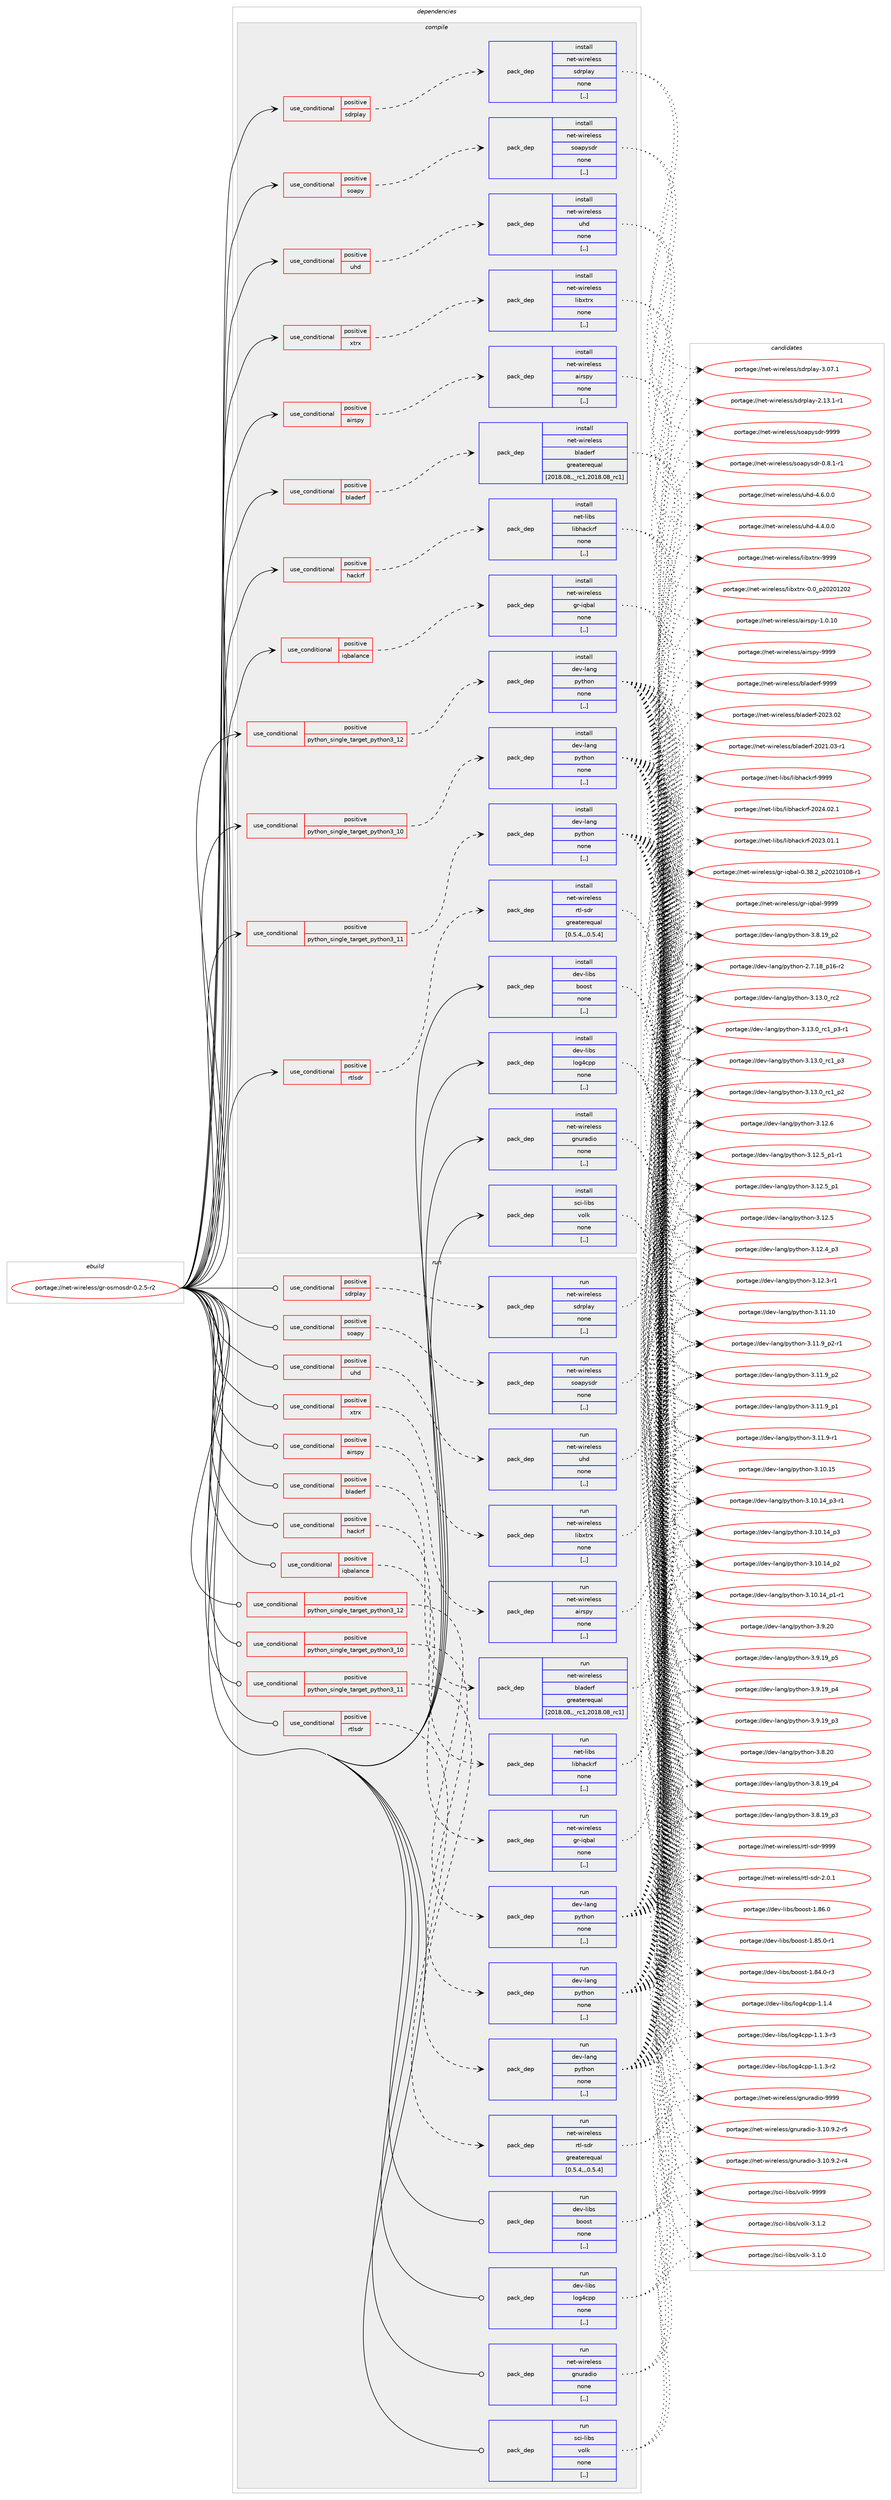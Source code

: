 digraph prolog {

# *************
# Graph options
# *************

newrank=true;
concentrate=true;
compound=true;
graph [rankdir=LR,fontname=Helvetica,fontsize=10,ranksep=1.5];#, ranksep=2.5, nodesep=0.2];
edge  [arrowhead=vee];
node  [fontname=Helvetica,fontsize=10];

# **********
# The ebuild
# **********

subgraph cluster_leftcol {
color=gray;
label=<<i>ebuild</i>>;
id [label="portage://net-wireless/gr-osmosdr-0.2.5-r2", color=red, width=4, href="../net-wireless/gr-osmosdr-0.2.5-r2.svg"];
}

# ****************
# The dependencies
# ****************

subgraph cluster_midcol {
color=gray;
label=<<i>dependencies</i>>;
subgraph cluster_compile {
fillcolor="#eeeeee";
style=filled;
label=<<i>compile</i>>;
subgraph cond236599 {
dependency898629 [label=<<TABLE BORDER="0" CELLBORDER="1" CELLSPACING="0" CELLPADDING="4"><TR><TD ROWSPAN="3" CELLPADDING="10">use_conditional</TD></TR><TR><TD>positive</TD></TR><TR><TD>airspy</TD></TR></TABLE>>, shape=none, color=red];
subgraph pack655469 {
dependency898630 [label=<<TABLE BORDER="0" CELLBORDER="1" CELLSPACING="0" CELLPADDING="4" WIDTH="220"><TR><TD ROWSPAN="6" CELLPADDING="30">pack_dep</TD></TR><TR><TD WIDTH="110">install</TD></TR><TR><TD>net-wireless</TD></TR><TR><TD>airspy</TD></TR><TR><TD>none</TD></TR><TR><TD>[,,]</TD></TR></TABLE>>, shape=none, color=blue];
}
dependency898629:e -> dependency898630:w [weight=20,style="dashed",arrowhead="vee"];
}
id:e -> dependency898629:w [weight=20,style="solid",arrowhead="vee"];
subgraph cond236600 {
dependency898631 [label=<<TABLE BORDER="0" CELLBORDER="1" CELLSPACING="0" CELLPADDING="4"><TR><TD ROWSPAN="3" CELLPADDING="10">use_conditional</TD></TR><TR><TD>positive</TD></TR><TR><TD>bladerf</TD></TR></TABLE>>, shape=none, color=red];
subgraph pack655470 {
dependency898632 [label=<<TABLE BORDER="0" CELLBORDER="1" CELLSPACING="0" CELLPADDING="4" WIDTH="220"><TR><TD ROWSPAN="6" CELLPADDING="30">pack_dep</TD></TR><TR><TD WIDTH="110">install</TD></TR><TR><TD>net-wireless</TD></TR><TR><TD>bladerf</TD></TR><TR><TD>greaterequal</TD></TR><TR><TD>[2018.08,,_rc1,2018.08_rc1]</TD></TR></TABLE>>, shape=none, color=blue];
}
dependency898631:e -> dependency898632:w [weight=20,style="dashed",arrowhead="vee"];
}
id:e -> dependency898631:w [weight=20,style="solid",arrowhead="vee"];
subgraph cond236601 {
dependency898633 [label=<<TABLE BORDER="0" CELLBORDER="1" CELLSPACING="0" CELLPADDING="4"><TR><TD ROWSPAN="3" CELLPADDING="10">use_conditional</TD></TR><TR><TD>positive</TD></TR><TR><TD>hackrf</TD></TR></TABLE>>, shape=none, color=red];
subgraph pack655471 {
dependency898634 [label=<<TABLE BORDER="0" CELLBORDER="1" CELLSPACING="0" CELLPADDING="4" WIDTH="220"><TR><TD ROWSPAN="6" CELLPADDING="30">pack_dep</TD></TR><TR><TD WIDTH="110">install</TD></TR><TR><TD>net-libs</TD></TR><TR><TD>libhackrf</TD></TR><TR><TD>none</TD></TR><TR><TD>[,,]</TD></TR></TABLE>>, shape=none, color=blue];
}
dependency898633:e -> dependency898634:w [weight=20,style="dashed",arrowhead="vee"];
}
id:e -> dependency898633:w [weight=20,style="solid",arrowhead="vee"];
subgraph cond236602 {
dependency898635 [label=<<TABLE BORDER="0" CELLBORDER="1" CELLSPACING="0" CELLPADDING="4"><TR><TD ROWSPAN="3" CELLPADDING="10">use_conditional</TD></TR><TR><TD>positive</TD></TR><TR><TD>iqbalance</TD></TR></TABLE>>, shape=none, color=red];
subgraph pack655472 {
dependency898636 [label=<<TABLE BORDER="0" CELLBORDER="1" CELLSPACING="0" CELLPADDING="4" WIDTH="220"><TR><TD ROWSPAN="6" CELLPADDING="30">pack_dep</TD></TR><TR><TD WIDTH="110">install</TD></TR><TR><TD>net-wireless</TD></TR><TR><TD>gr-iqbal</TD></TR><TR><TD>none</TD></TR><TR><TD>[,,]</TD></TR></TABLE>>, shape=none, color=blue];
}
dependency898635:e -> dependency898636:w [weight=20,style="dashed",arrowhead="vee"];
}
id:e -> dependency898635:w [weight=20,style="solid",arrowhead="vee"];
subgraph cond236603 {
dependency898637 [label=<<TABLE BORDER="0" CELLBORDER="1" CELLSPACING="0" CELLPADDING="4"><TR><TD ROWSPAN="3" CELLPADDING="10">use_conditional</TD></TR><TR><TD>positive</TD></TR><TR><TD>python_single_target_python3_10</TD></TR></TABLE>>, shape=none, color=red];
subgraph pack655473 {
dependency898638 [label=<<TABLE BORDER="0" CELLBORDER="1" CELLSPACING="0" CELLPADDING="4" WIDTH="220"><TR><TD ROWSPAN="6" CELLPADDING="30">pack_dep</TD></TR><TR><TD WIDTH="110">install</TD></TR><TR><TD>dev-lang</TD></TR><TR><TD>python</TD></TR><TR><TD>none</TD></TR><TR><TD>[,,]</TD></TR></TABLE>>, shape=none, color=blue];
}
dependency898637:e -> dependency898638:w [weight=20,style="dashed",arrowhead="vee"];
}
id:e -> dependency898637:w [weight=20,style="solid",arrowhead="vee"];
subgraph cond236604 {
dependency898639 [label=<<TABLE BORDER="0" CELLBORDER="1" CELLSPACING="0" CELLPADDING="4"><TR><TD ROWSPAN="3" CELLPADDING="10">use_conditional</TD></TR><TR><TD>positive</TD></TR><TR><TD>python_single_target_python3_11</TD></TR></TABLE>>, shape=none, color=red];
subgraph pack655474 {
dependency898640 [label=<<TABLE BORDER="0" CELLBORDER="1" CELLSPACING="0" CELLPADDING="4" WIDTH="220"><TR><TD ROWSPAN="6" CELLPADDING="30">pack_dep</TD></TR><TR><TD WIDTH="110">install</TD></TR><TR><TD>dev-lang</TD></TR><TR><TD>python</TD></TR><TR><TD>none</TD></TR><TR><TD>[,,]</TD></TR></TABLE>>, shape=none, color=blue];
}
dependency898639:e -> dependency898640:w [weight=20,style="dashed",arrowhead="vee"];
}
id:e -> dependency898639:w [weight=20,style="solid",arrowhead="vee"];
subgraph cond236605 {
dependency898641 [label=<<TABLE BORDER="0" CELLBORDER="1" CELLSPACING="0" CELLPADDING="4"><TR><TD ROWSPAN="3" CELLPADDING="10">use_conditional</TD></TR><TR><TD>positive</TD></TR><TR><TD>python_single_target_python3_12</TD></TR></TABLE>>, shape=none, color=red];
subgraph pack655475 {
dependency898642 [label=<<TABLE BORDER="0" CELLBORDER="1" CELLSPACING="0" CELLPADDING="4" WIDTH="220"><TR><TD ROWSPAN="6" CELLPADDING="30">pack_dep</TD></TR><TR><TD WIDTH="110">install</TD></TR><TR><TD>dev-lang</TD></TR><TR><TD>python</TD></TR><TR><TD>none</TD></TR><TR><TD>[,,]</TD></TR></TABLE>>, shape=none, color=blue];
}
dependency898641:e -> dependency898642:w [weight=20,style="dashed",arrowhead="vee"];
}
id:e -> dependency898641:w [weight=20,style="solid",arrowhead="vee"];
subgraph cond236606 {
dependency898643 [label=<<TABLE BORDER="0" CELLBORDER="1" CELLSPACING="0" CELLPADDING="4"><TR><TD ROWSPAN="3" CELLPADDING="10">use_conditional</TD></TR><TR><TD>positive</TD></TR><TR><TD>rtlsdr</TD></TR></TABLE>>, shape=none, color=red];
subgraph pack655476 {
dependency898644 [label=<<TABLE BORDER="0" CELLBORDER="1" CELLSPACING="0" CELLPADDING="4" WIDTH="220"><TR><TD ROWSPAN="6" CELLPADDING="30">pack_dep</TD></TR><TR><TD WIDTH="110">install</TD></TR><TR><TD>net-wireless</TD></TR><TR><TD>rtl-sdr</TD></TR><TR><TD>greaterequal</TD></TR><TR><TD>[0.5.4,,,0.5.4]</TD></TR></TABLE>>, shape=none, color=blue];
}
dependency898643:e -> dependency898644:w [weight=20,style="dashed",arrowhead="vee"];
}
id:e -> dependency898643:w [weight=20,style="solid",arrowhead="vee"];
subgraph cond236607 {
dependency898645 [label=<<TABLE BORDER="0" CELLBORDER="1" CELLSPACING="0" CELLPADDING="4"><TR><TD ROWSPAN="3" CELLPADDING="10">use_conditional</TD></TR><TR><TD>positive</TD></TR><TR><TD>sdrplay</TD></TR></TABLE>>, shape=none, color=red];
subgraph pack655477 {
dependency898646 [label=<<TABLE BORDER="0" CELLBORDER="1" CELLSPACING="0" CELLPADDING="4" WIDTH="220"><TR><TD ROWSPAN="6" CELLPADDING="30">pack_dep</TD></TR><TR><TD WIDTH="110">install</TD></TR><TR><TD>net-wireless</TD></TR><TR><TD>sdrplay</TD></TR><TR><TD>none</TD></TR><TR><TD>[,,]</TD></TR></TABLE>>, shape=none, color=blue];
}
dependency898645:e -> dependency898646:w [weight=20,style="dashed",arrowhead="vee"];
}
id:e -> dependency898645:w [weight=20,style="solid",arrowhead="vee"];
subgraph cond236608 {
dependency898647 [label=<<TABLE BORDER="0" CELLBORDER="1" CELLSPACING="0" CELLPADDING="4"><TR><TD ROWSPAN="3" CELLPADDING="10">use_conditional</TD></TR><TR><TD>positive</TD></TR><TR><TD>soapy</TD></TR></TABLE>>, shape=none, color=red];
subgraph pack655478 {
dependency898648 [label=<<TABLE BORDER="0" CELLBORDER="1" CELLSPACING="0" CELLPADDING="4" WIDTH="220"><TR><TD ROWSPAN="6" CELLPADDING="30">pack_dep</TD></TR><TR><TD WIDTH="110">install</TD></TR><TR><TD>net-wireless</TD></TR><TR><TD>soapysdr</TD></TR><TR><TD>none</TD></TR><TR><TD>[,,]</TD></TR></TABLE>>, shape=none, color=blue];
}
dependency898647:e -> dependency898648:w [weight=20,style="dashed",arrowhead="vee"];
}
id:e -> dependency898647:w [weight=20,style="solid",arrowhead="vee"];
subgraph cond236609 {
dependency898649 [label=<<TABLE BORDER="0" CELLBORDER="1" CELLSPACING="0" CELLPADDING="4"><TR><TD ROWSPAN="3" CELLPADDING="10">use_conditional</TD></TR><TR><TD>positive</TD></TR><TR><TD>uhd</TD></TR></TABLE>>, shape=none, color=red];
subgraph pack655479 {
dependency898650 [label=<<TABLE BORDER="0" CELLBORDER="1" CELLSPACING="0" CELLPADDING="4" WIDTH="220"><TR><TD ROWSPAN="6" CELLPADDING="30">pack_dep</TD></TR><TR><TD WIDTH="110">install</TD></TR><TR><TD>net-wireless</TD></TR><TR><TD>uhd</TD></TR><TR><TD>none</TD></TR><TR><TD>[,,]</TD></TR></TABLE>>, shape=none, color=blue];
}
dependency898649:e -> dependency898650:w [weight=20,style="dashed",arrowhead="vee"];
}
id:e -> dependency898649:w [weight=20,style="solid",arrowhead="vee"];
subgraph cond236610 {
dependency898651 [label=<<TABLE BORDER="0" CELLBORDER="1" CELLSPACING="0" CELLPADDING="4"><TR><TD ROWSPAN="3" CELLPADDING="10">use_conditional</TD></TR><TR><TD>positive</TD></TR><TR><TD>xtrx</TD></TR></TABLE>>, shape=none, color=red];
subgraph pack655480 {
dependency898652 [label=<<TABLE BORDER="0" CELLBORDER="1" CELLSPACING="0" CELLPADDING="4" WIDTH="220"><TR><TD ROWSPAN="6" CELLPADDING="30">pack_dep</TD></TR><TR><TD WIDTH="110">install</TD></TR><TR><TD>net-wireless</TD></TR><TR><TD>libxtrx</TD></TR><TR><TD>none</TD></TR><TR><TD>[,,]</TD></TR></TABLE>>, shape=none, color=blue];
}
dependency898651:e -> dependency898652:w [weight=20,style="dashed",arrowhead="vee"];
}
id:e -> dependency898651:w [weight=20,style="solid",arrowhead="vee"];
subgraph pack655481 {
dependency898653 [label=<<TABLE BORDER="0" CELLBORDER="1" CELLSPACING="0" CELLPADDING="4" WIDTH="220"><TR><TD ROWSPAN="6" CELLPADDING="30">pack_dep</TD></TR><TR><TD WIDTH="110">install</TD></TR><TR><TD>dev-libs</TD></TR><TR><TD>boost</TD></TR><TR><TD>none</TD></TR><TR><TD>[,,]</TD></TR></TABLE>>, shape=none, color=blue];
}
id:e -> dependency898653:w [weight=20,style="solid",arrowhead="vee"];
subgraph pack655482 {
dependency898654 [label=<<TABLE BORDER="0" CELLBORDER="1" CELLSPACING="0" CELLPADDING="4" WIDTH="220"><TR><TD ROWSPAN="6" CELLPADDING="30">pack_dep</TD></TR><TR><TD WIDTH="110">install</TD></TR><TR><TD>dev-libs</TD></TR><TR><TD>log4cpp</TD></TR><TR><TD>none</TD></TR><TR><TD>[,,]</TD></TR></TABLE>>, shape=none, color=blue];
}
id:e -> dependency898654:w [weight=20,style="solid",arrowhead="vee"];
subgraph pack655483 {
dependency898655 [label=<<TABLE BORDER="0" CELLBORDER="1" CELLSPACING="0" CELLPADDING="4" WIDTH="220"><TR><TD ROWSPAN="6" CELLPADDING="30">pack_dep</TD></TR><TR><TD WIDTH="110">install</TD></TR><TR><TD>net-wireless</TD></TR><TR><TD>gnuradio</TD></TR><TR><TD>none</TD></TR><TR><TD>[,,]</TD></TR></TABLE>>, shape=none, color=blue];
}
id:e -> dependency898655:w [weight=20,style="solid",arrowhead="vee"];
subgraph pack655484 {
dependency898656 [label=<<TABLE BORDER="0" CELLBORDER="1" CELLSPACING="0" CELLPADDING="4" WIDTH="220"><TR><TD ROWSPAN="6" CELLPADDING="30">pack_dep</TD></TR><TR><TD WIDTH="110">install</TD></TR><TR><TD>sci-libs</TD></TR><TR><TD>volk</TD></TR><TR><TD>none</TD></TR><TR><TD>[,,]</TD></TR></TABLE>>, shape=none, color=blue];
}
id:e -> dependency898656:w [weight=20,style="solid",arrowhead="vee"];
}
subgraph cluster_compileandrun {
fillcolor="#eeeeee";
style=filled;
label=<<i>compile and run</i>>;
}
subgraph cluster_run {
fillcolor="#eeeeee";
style=filled;
label=<<i>run</i>>;
subgraph cond236611 {
dependency898657 [label=<<TABLE BORDER="0" CELLBORDER="1" CELLSPACING="0" CELLPADDING="4"><TR><TD ROWSPAN="3" CELLPADDING="10">use_conditional</TD></TR><TR><TD>positive</TD></TR><TR><TD>airspy</TD></TR></TABLE>>, shape=none, color=red];
subgraph pack655485 {
dependency898658 [label=<<TABLE BORDER="0" CELLBORDER="1" CELLSPACING="0" CELLPADDING="4" WIDTH="220"><TR><TD ROWSPAN="6" CELLPADDING="30">pack_dep</TD></TR><TR><TD WIDTH="110">run</TD></TR><TR><TD>net-wireless</TD></TR><TR><TD>airspy</TD></TR><TR><TD>none</TD></TR><TR><TD>[,,]</TD></TR></TABLE>>, shape=none, color=blue];
}
dependency898657:e -> dependency898658:w [weight=20,style="dashed",arrowhead="vee"];
}
id:e -> dependency898657:w [weight=20,style="solid",arrowhead="odot"];
subgraph cond236612 {
dependency898659 [label=<<TABLE BORDER="0" CELLBORDER="1" CELLSPACING="0" CELLPADDING="4"><TR><TD ROWSPAN="3" CELLPADDING="10">use_conditional</TD></TR><TR><TD>positive</TD></TR><TR><TD>bladerf</TD></TR></TABLE>>, shape=none, color=red];
subgraph pack655486 {
dependency898660 [label=<<TABLE BORDER="0" CELLBORDER="1" CELLSPACING="0" CELLPADDING="4" WIDTH="220"><TR><TD ROWSPAN="6" CELLPADDING="30">pack_dep</TD></TR><TR><TD WIDTH="110">run</TD></TR><TR><TD>net-wireless</TD></TR><TR><TD>bladerf</TD></TR><TR><TD>greaterequal</TD></TR><TR><TD>[2018.08,,_rc1,2018.08_rc1]</TD></TR></TABLE>>, shape=none, color=blue];
}
dependency898659:e -> dependency898660:w [weight=20,style="dashed",arrowhead="vee"];
}
id:e -> dependency898659:w [weight=20,style="solid",arrowhead="odot"];
subgraph cond236613 {
dependency898661 [label=<<TABLE BORDER="0" CELLBORDER="1" CELLSPACING="0" CELLPADDING="4"><TR><TD ROWSPAN="3" CELLPADDING="10">use_conditional</TD></TR><TR><TD>positive</TD></TR><TR><TD>hackrf</TD></TR></TABLE>>, shape=none, color=red];
subgraph pack655487 {
dependency898662 [label=<<TABLE BORDER="0" CELLBORDER="1" CELLSPACING="0" CELLPADDING="4" WIDTH="220"><TR><TD ROWSPAN="6" CELLPADDING="30">pack_dep</TD></TR><TR><TD WIDTH="110">run</TD></TR><TR><TD>net-libs</TD></TR><TR><TD>libhackrf</TD></TR><TR><TD>none</TD></TR><TR><TD>[,,]</TD></TR></TABLE>>, shape=none, color=blue];
}
dependency898661:e -> dependency898662:w [weight=20,style="dashed",arrowhead="vee"];
}
id:e -> dependency898661:w [weight=20,style="solid",arrowhead="odot"];
subgraph cond236614 {
dependency898663 [label=<<TABLE BORDER="0" CELLBORDER="1" CELLSPACING="0" CELLPADDING="4"><TR><TD ROWSPAN="3" CELLPADDING="10">use_conditional</TD></TR><TR><TD>positive</TD></TR><TR><TD>iqbalance</TD></TR></TABLE>>, shape=none, color=red];
subgraph pack655488 {
dependency898664 [label=<<TABLE BORDER="0" CELLBORDER="1" CELLSPACING="0" CELLPADDING="4" WIDTH="220"><TR><TD ROWSPAN="6" CELLPADDING="30">pack_dep</TD></TR><TR><TD WIDTH="110">run</TD></TR><TR><TD>net-wireless</TD></TR><TR><TD>gr-iqbal</TD></TR><TR><TD>none</TD></TR><TR><TD>[,,]</TD></TR></TABLE>>, shape=none, color=blue];
}
dependency898663:e -> dependency898664:w [weight=20,style="dashed",arrowhead="vee"];
}
id:e -> dependency898663:w [weight=20,style="solid",arrowhead="odot"];
subgraph cond236615 {
dependency898665 [label=<<TABLE BORDER="0" CELLBORDER="1" CELLSPACING="0" CELLPADDING="4"><TR><TD ROWSPAN="3" CELLPADDING="10">use_conditional</TD></TR><TR><TD>positive</TD></TR><TR><TD>python_single_target_python3_10</TD></TR></TABLE>>, shape=none, color=red];
subgraph pack655489 {
dependency898666 [label=<<TABLE BORDER="0" CELLBORDER="1" CELLSPACING="0" CELLPADDING="4" WIDTH="220"><TR><TD ROWSPAN="6" CELLPADDING="30">pack_dep</TD></TR><TR><TD WIDTH="110">run</TD></TR><TR><TD>dev-lang</TD></TR><TR><TD>python</TD></TR><TR><TD>none</TD></TR><TR><TD>[,,]</TD></TR></TABLE>>, shape=none, color=blue];
}
dependency898665:e -> dependency898666:w [weight=20,style="dashed",arrowhead="vee"];
}
id:e -> dependency898665:w [weight=20,style="solid",arrowhead="odot"];
subgraph cond236616 {
dependency898667 [label=<<TABLE BORDER="0" CELLBORDER="1" CELLSPACING="0" CELLPADDING="4"><TR><TD ROWSPAN="3" CELLPADDING="10">use_conditional</TD></TR><TR><TD>positive</TD></TR><TR><TD>python_single_target_python3_11</TD></TR></TABLE>>, shape=none, color=red];
subgraph pack655490 {
dependency898668 [label=<<TABLE BORDER="0" CELLBORDER="1" CELLSPACING="0" CELLPADDING="4" WIDTH="220"><TR><TD ROWSPAN="6" CELLPADDING="30">pack_dep</TD></TR><TR><TD WIDTH="110">run</TD></TR><TR><TD>dev-lang</TD></TR><TR><TD>python</TD></TR><TR><TD>none</TD></TR><TR><TD>[,,]</TD></TR></TABLE>>, shape=none, color=blue];
}
dependency898667:e -> dependency898668:w [weight=20,style="dashed",arrowhead="vee"];
}
id:e -> dependency898667:w [weight=20,style="solid",arrowhead="odot"];
subgraph cond236617 {
dependency898669 [label=<<TABLE BORDER="0" CELLBORDER="1" CELLSPACING="0" CELLPADDING="4"><TR><TD ROWSPAN="3" CELLPADDING="10">use_conditional</TD></TR><TR><TD>positive</TD></TR><TR><TD>python_single_target_python3_12</TD></TR></TABLE>>, shape=none, color=red];
subgraph pack655491 {
dependency898670 [label=<<TABLE BORDER="0" CELLBORDER="1" CELLSPACING="0" CELLPADDING="4" WIDTH="220"><TR><TD ROWSPAN="6" CELLPADDING="30">pack_dep</TD></TR><TR><TD WIDTH="110">run</TD></TR><TR><TD>dev-lang</TD></TR><TR><TD>python</TD></TR><TR><TD>none</TD></TR><TR><TD>[,,]</TD></TR></TABLE>>, shape=none, color=blue];
}
dependency898669:e -> dependency898670:w [weight=20,style="dashed",arrowhead="vee"];
}
id:e -> dependency898669:w [weight=20,style="solid",arrowhead="odot"];
subgraph cond236618 {
dependency898671 [label=<<TABLE BORDER="0" CELLBORDER="1" CELLSPACING="0" CELLPADDING="4"><TR><TD ROWSPAN="3" CELLPADDING="10">use_conditional</TD></TR><TR><TD>positive</TD></TR><TR><TD>rtlsdr</TD></TR></TABLE>>, shape=none, color=red];
subgraph pack655492 {
dependency898672 [label=<<TABLE BORDER="0" CELLBORDER="1" CELLSPACING="0" CELLPADDING="4" WIDTH="220"><TR><TD ROWSPAN="6" CELLPADDING="30">pack_dep</TD></TR><TR><TD WIDTH="110">run</TD></TR><TR><TD>net-wireless</TD></TR><TR><TD>rtl-sdr</TD></TR><TR><TD>greaterequal</TD></TR><TR><TD>[0.5.4,,,0.5.4]</TD></TR></TABLE>>, shape=none, color=blue];
}
dependency898671:e -> dependency898672:w [weight=20,style="dashed",arrowhead="vee"];
}
id:e -> dependency898671:w [weight=20,style="solid",arrowhead="odot"];
subgraph cond236619 {
dependency898673 [label=<<TABLE BORDER="0" CELLBORDER="1" CELLSPACING="0" CELLPADDING="4"><TR><TD ROWSPAN="3" CELLPADDING="10">use_conditional</TD></TR><TR><TD>positive</TD></TR><TR><TD>sdrplay</TD></TR></TABLE>>, shape=none, color=red];
subgraph pack655493 {
dependency898674 [label=<<TABLE BORDER="0" CELLBORDER="1" CELLSPACING="0" CELLPADDING="4" WIDTH="220"><TR><TD ROWSPAN="6" CELLPADDING="30">pack_dep</TD></TR><TR><TD WIDTH="110">run</TD></TR><TR><TD>net-wireless</TD></TR><TR><TD>sdrplay</TD></TR><TR><TD>none</TD></TR><TR><TD>[,,]</TD></TR></TABLE>>, shape=none, color=blue];
}
dependency898673:e -> dependency898674:w [weight=20,style="dashed",arrowhead="vee"];
}
id:e -> dependency898673:w [weight=20,style="solid",arrowhead="odot"];
subgraph cond236620 {
dependency898675 [label=<<TABLE BORDER="0" CELLBORDER="1" CELLSPACING="0" CELLPADDING="4"><TR><TD ROWSPAN="3" CELLPADDING="10">use_conditional</TD></TR><TR><TD>positive</TD></TR><TR><TD>soapy</TD></TR></TABLE>>, shape=none, color=red];
subgraph pack655494 {
dependency898676 [label=<<TABLE BORDER="0" CELLBORDER="1" CELLSPACING="0" CELLPADDING="4" WIDTH="220"><TR><TD ROWSPAN="6" CELLPADDING="30">pack_dep</TD></TR><TR><TD WIDTH="110">run</TD></TR><TR><TD>net-wireless</TD></TR><TR><TD>soapysdr</TD></TR><TR><TD>none</TD></TR><TR><TD>[,,]</TD></TR></TABLE>>, shape=none, color=blue];
}
dependency898675:e -> dependency898676:w [weight=20,style="dashed",arrowhead="vee"];
}
id:e -> dependency898675:w [weight=20,style="solid",arrowhead="odot"];
subgraph cond236621 {
dependency898677 [label=<<TABLE BORDER="0" CELLBORDER="1" CELLSPACING="0" CELLPADDING="4"><TR><TD ROWSPAN="3" CELLPADDING="10">use_conditional</TD></TR><TR><TD>positive</TD></TR><TR><TD>uhd</TD></TR></TABLE>>, shape=none, color=red];
subgraph pack655495 {
dependency898678 [label=<<TABLE BORDER="0" CELLBORDER="1" CELLSPACING="0" CELLPADDING="4" WIDTH="220"><TR><TD ROWSPAN="6" CELLPADDING="30">pack_dep</TD></TR><TR><TD WIDTH="110">run</TD></TR><TR><TD>net-wireless</TD></TR><TR><TD>uhd</TD></TR><TR><TD>none</TD></TR><TR><TD>[,,]</TD></TR></TABLE>>, shape=none, color=blue];
}
dependency898677:e -> dependency898678:w [weight=20,style="dashed",arrowhead="vee"];
}
id:e -> dependency898677:w [weight=20,style="solid",arrowhead="odot"];
subgraph cond236622 {
dependency898679 [label=<<TABLE BORDER="0" CELLBORDER="1" CELLSPACING="0" CELLPADDING="4"><TR><TD ROWSPAN="3" CELLPADDING="10">use_conditional</TD></TR><TR><TD>positive</TD></TR><TR><TD>xtrx</TD></TR></TABLE>>, shape=none, color=red];
subgraph pack655496 {
dependency898680 [label=<<TABLE BORDER="0" CELLBORDER="1" CELLSPACING="0" CELLPADDING="4" WIDTH="220"><TR><TD ROWSPAN="6" CELLPADDING="30">pack_dep</TD></TR><TR><TD WIDTH="110">run</TD></TR><TR><TD>net-wireless</TD></TR><TR><TD>libxtrx</TD></TR><TR><TD>none</TD></TR><TR><TD>[,,]</TD></TR></TABLE>>, shape=none, color=blue];
}
dependency898679:e -> dependency898680:w [weight=20,style="dashed",arrowhead="vee"];
}
id:e -> dependency898679:w [weight=20,style="solid",arrowhead="odot"];
subgraph pack655497 {
dependency898681 [label=<<TABLE BORDER="0" CELLBORDER="1" CELLSPACING="0" CELLPADDING="4" WIDTH="220"><TR><TD ROWSPAN="6" CELLPADDING="30">pack_dep</TD></TR><TR><TD WIDTH="110">run</TD></TR><TR><TD>dev-libs</TD></TR><TR><TD>boost</TD></TR><TR><TD>none</TD></TR><TR><TD>[,,]</TD></TR></TABLE>>, shape=none, color=blue];
}
id:e -> dependency898681:w [weight=20,style="solid",arrowhead="odot"];
subgraph pack655498 {
dependency898682 [label=<<TABLE BORDER="0" CELLBORDER="1" CELLSPACING="0" CELLPADDING="4" WIDTH="220"><TR><TD ROWSPAN="6" CELLPADDING="30">pack_dep</TD></TR><TR><TD WIDTH="110">run</TD></TR><TR><TD>dev-libs</TD></TR><TR><TD>log4cpp</TD></TR><TR><TD>none</TD></TR><TR><TD>[,,]</TD></TR></TABLE>>, shape=none, color=blue];
}
id:e -> dependency898682:w [weight=20,style="solid",arrowhead="odot"];
subgraph pack655499 {
dependency898683 [label=<<TABLE BORDER="0" CELLBORDER="1" CELLSPACING="0" CELLPADDING="4" WIDTH="220"><TR><TD ROWSPAN="6" CELLPADDING="30">pack_dep</TD></TR><TR><TD WIDTH="110">run</TD></TR><TR><TD>net-wireless</TD></TR><TR><TD>gnuradio</TD></TR><TR><TD>none</TD></TR><TR><TD>[,,]</TD></TR></TABLE>>, shape=none, color=blue];
}
id:e -> dependency898683:w [weight=20,style="solid",arrowhead="odot"];
subgraph pack655500 {
dependency898684 [label=<<TABLE BORDER="0" CELLBORDER="1" CELLSPACING="0" CELLPADDING="4" WIDTH="220"><TR><TD ROWSPAN="6" CELLPADDING="30">pack_dep</TD></TR><TR><TD WIDTH="110">run</TD></TR><TR><TD>sci-libs</TD></TR><TR><TD>volk</TD></TR><TR><TD>none</TD></TR><TR><TD>[,,]</TD></TR></TABLE>>, shape=none, color=blue];
}
id:e -> dependency898684:w [weight=20,style="solid",arrowhead="odot"];
}
}

# **************
# The candidates
# **************

subgraph cluster_choices {
rank=same;
color=gray;
label=<<i>candidates</i>>;

subgraph choice655469 {
color=black;
nodesep=1;
choice1101011164511910511410110810111511547971051141151121214557575757 [label="portage://net-wireless/airspy-9999", color=red, width=4,href="../net-wireless/airspy-9999.svg"];
choice11010111645119105114101108101115115479710511411511212145494648464948 [label="portage://net-wireless/airspy-1.0.10", color=red, width=4,href="../net-wireless/airspy-1.0.10.svg"];
dependency898630:e -> choice1101011164511910511410110810111511547971051141151121214557575757:w [style=dotted,weight="100"];
dependency898630:e -> choice11010111645119105114101108101115115479710511411511212145494648464948:w [style=dotted,weight="100"];
}
subgraph choice655470 {
color=black;
nodesep=1;
choice110101116451191051141011081011151154798108971001011141024557575757 [label="portage://net-wireless/bladerf-9999", color=red, width=4,href="../net-wireless/bladerf-9999.svg"];
choice110101116451191051141011081011151154798108971001011141024550485051464850 [label="portage://net-wireless/bladerf-2023.02", color=red, width=4,href="../net-wireless/bladerf-2023.02.svg"];
choice1101011164511910511410110810111511547981089710010111410245504850494648514511449 [label="portage://net-wireless/bladerf-2021.03-r1", color=red, width=4,href="../net-wireless/bladerf-2021.03-r1.svg"];
dependency898632:e -> choice110101116451191051141011081011151154798108971001011141024557575757:w [style=dotted,weight="100"];
dependency898632:e -> choice110101116451191051141011081011151154798108971001011141024550485051464850:w [style=dotted,weight="100"];
dependency898632:e -> choice1101011164511910511410110810111511547981089710010111410245504850494648514511449:w [style=dotted,weight="100"];
}
subgraph choice655471 {
color=black;
nodesep=1;
choice1101011164510810598115471081059810497991071141024557575757 [label="portage://net-libs/libhackrf-9999", color=red, width=4,href="../net-libs/libhackrf-9999.svg"];
choice11010111645108105981154710810598104979910711410245504850524648504649 [label="portage://net-libs/libhackrf-2024.02.1", color=red, width=4,href="../net-libs/libhackrf-2024.02.1.svg"];
choice11010111645108105981154710810598104979910711410245504850514648494649 [label="portage://net-libs/libhackrf-2023.01.1", color=red, width=4,href="../net-libs/libhackrf-2023.01.1.svg"];
dependency898634:e -> choice1101011164510810598115471081059810497991071141024557575757:w [style=dotted,weight="100"];
dependency898634:e -> choice11010111645108105981154710810598104979910711410245504850524648504649:w [style=dotted,weight="100"];
dependency898634:e -> choice11010111645108105981154710810598104979910711410245504850514648494649:w [style=dotted,weight="100"];
}
subgraph choice655472 {
color=black;
nodesep=1;
choice11010111645119105114101108101115115471031144510511398971084557575757 [label="portage://net-wireless/gr-iqbal-9999", color=red, width=4,href="../net-wireless/gr-iqbal-9999.svg"];
choice1101011164511910511410110810111511547103114451051139897108454846515646509511250485049484948564511449 [label="portage://net-wireless/gr-iqbal-0.38.2_p20210108-r1", color=red, width=4,href="../net-wireless/gr-iqbal-0.38.2_p20210108-r1.svg"];
dependency898636:e -> choice11010111645119105114101108101115115471031144510511398971084557575757:w [style=dotted,weight="100"];
dependency898636:e -> choice1101011164511910511410110810111511547103114451051139897108454846515646509511250485049484948564511449:w [style=dotted,weight="100"];
}
subgraph choice655473 {
color=black;
nodesep=1;
choice10010111845108971101034711212111610411111045514649514648951149950 [label="portage://dev-lang/python-3.13.0_rc2", color=red, width=4,href="../dev-lang/python-3.13.0_rc2.svg"];
choice1001011184510897110103471121211161041111104551464951464895114994995112514511449 [label="portage://dev-lang/python-3.13.0_rc1_p3-r1", color=red, width=4,href="../dev-lang/python-3.13.0_rc1_p3-r1.svg"];
choice100101118451089711010347112121116104111110455146495146489511499499511251 [label="portage://dev-lang/python-3.13.0_rc1_p3", color=red, width=4,href="../dev-lang/python-3.13.0_rc1_p3.svg"];
choice100101118451089711010347112121116104111110455146495146489511499499511250 [label="portage://dev-lang/python-3.13.0_rc1_p2", color=red, width=4,href="../dev-lang/python-3.13.0_rc1_p2.svg"];
choice10010111845108971101034711212111610411111045514649504654 [label="portage://dev-lang/python-3.12.6", color=red, width=4,href="../dev-lang/python-3.12.6.svg"];
choice1001011184510897110103471121211161041111104551464950465395112494511449 [label="portage://dev-lang/python-3.12.5_p1-r1", color=red, width=4,href="../dev-lang/python-3.12.5_p1-r1.svg"];
choice100101118451089711010347112121116104111110455146495046539511249 [label="portage://dev-lang/python-3.12.5_p1", color=red, width=4,href="../dev-lang/python-3.12.5_p1.svg"];
choice10010111845108971101034711212111610411111045514649504653 [label="portage://dev-lang/python-3.12.5", color=red, width=4,href="../dev-lang/python-3.12.5.svg"];
choice100101118451089711010347112121116104111110455146495046529511251 [label="portage://dev-lang/python-3.12.4_p3", color=red, width=4,href="../dev-lang/python-3.12.4_p3.svg"];
choice100101118451089711010347112121116104111110455146495046514511449 [label="portage://dev-lang/python-3.12.3-r1", color=red, width=4,href="../dev-lang/python-3.12.3-r1.svg"];
choice1001011184510897110103471121211161041111104551464949464948 [label="portage://dev-lang/python-3.11.10", color=red, width=4,href="../dev-lang/python-3.11.10.svg"];
choice1001011184510897110103471121211161041111104551464949465795112504511449 [label="portage://dev-lang/python-3.11.9_p2-r1", color=red, width=4,href="../dev-lang/python-3.11.9_p2-r1.svg"];
choice100101118451089711010347112121116104111110455146494946579511250 [label="portage://dev-lang/python-3.11.9_p2", color=red, width=4,href="../dev-lang/python-3.11.9_p2.svg"];
choice100101118451089711010347112121116104111110455146494946579511249 [label="portage://dev-lang/python-3.11.9_p1", color=red, width=4,href="../dev-lang/python-3.11.9_p1.svg"];
choice100101118451089711010347112121116104111110455146494946574511449 [label="portage://dev-lang/python-3.11.9-r1", color=red, width=4,href="../dev-lang/python-3.11.9-r1.svg"];
choice1001011184510897110103471121211161041111104551464948464953 [label="portage://dev-lang/python-3.10.15", color=red, width=4,href="../dev-lang/python-3.10.15.svg"];
choice100101118451089711010347112121116104111110455146494846495295112514511449 [label="portage://dev-lang/python-3.10.14_p3-r1", color=red, width=4,href="../dev-lang/python-3.10.14_p3-r1.svg"];
choice10010111845108971101034711212111610411111045514649484649529511251 [label="portage://dev-lang/python-3.10.14_p3", color=red, width=4,href="../dev-lang/python-3.10.14_p3.svg"];
choice10010111845108971101034711212111610411111045514649484649529511250 [label="portage://dev-lang/python-3.10.14_p2", color=red, width=4,href="../dev-lang/python-3.10.14_p2.svg"];
choice100101118451089711010347112121116104111110455146494846495295112494511449 [label="portage://dev-lang/python-3.10.14_p1-r1", color=red, width=4,href="../dev-lang/python-3.10.14_p1-r1.svg"];
choice10010111845108971101034711212111610411111045514657465048 [label="portage://dev-lang/python-3.9.20", color=red, width=4,href="../dev-lang/python-3.9.20.svg"];
choice100101118451089711010347112121116104111110455146574649579511253 [label="portage://dev-lang/python-3.9.19_p5", color=red, width=4,href="../dev-lang/python-3.9.19_p5.svg"];
choice100101118451089711010347112121116104111110455146574649579511252 [label="portage://dev-lang/python-3.9.19_p4", color=red, width=4,href="../dev-lang/python-3.9.19_p4.svg"];
choice100101118451089711010347112121116104111110455146574649579511251 [label="portage://dev-lang/python-3.9.19_p3", color=red, width=4,href="../dev-lang/python-3.9.19_p3.svg"];
choice10010111845108971101034711212111610411111045514656465048 [label="portage://dev-lang/python-3.8.20", color=red, width=4,href="../dev-lang/python-3.8.20.svg"];
choice100101118451089711010347112121116104111110455146564649579511252 [label="portage://dev-lang/python-3.8.19_p4", color=red, width=4,href="../dev-lang/python-3.8.19_p4.svg"];
choice100101118451089711010347112121116104111110455146564649579511251 [label="portage://dev-lang/python-3.8.19_p3", color=red, width=4,href="../dev-lang/python-3.8.19_p3.svg"];
choice100101118451089711010347112121116104111110455146564649579511250 [label="portage://dev-lang/python-3.8.19_p2", color=red, width=4,href="../dev-lang/python-3.8.19_p2.svg"];
choice100101118451089711010347112121116104111110455046554649569511249544511450 [label="portage://dev-lang/python-2.7.18_p16-r2", color=red, width=4,href="../dev-lang/python-2.7.18_p16-r2.svg"];
dependency898638:e -> choice10010111845108971101034711212111610411111045514649514648951149950:w [style=dotted,weight="100"];
dependency898638:e -> choice1001011184510897110103471121211161041111104551464951464895114994995112514511449:w [style=dotted,weight="100"];
dependency898638:e -> choice100101118451089711010347112121116104111110455146495146489511499499511251:w [style=dotted,weight="100"];
dependency898638:e -> choice100101118451089711010347112121116104111110455146495146489511499499511250:w [style=dotted,weight="100"];
dependency898638:e -> choice10010111845108971101034711212111610411111045514649504654:w [style=dotted,weight="100"];
dependency898638:e -> choice1001011184510897110103471121211161041111104551464950465395112494511449:w [style=dotted,weight="100"];
dependency898638:e -> choice100101118451089711010347112121116104111110455146495046539511249:w [style=dotted,weight="100"];
dependency898638:e -> choice10010111845108971101034711212111610411111045514649504653:w [style=dotted,weight="100"];
dependency898638:e -> choice100101118451089711010347112121116104111110455146495046529511251:w [style=dotted,weight="100"];
dependency898638:e -> choice100101118451089711010347112121116104111110455146495046514511449:w [style=dotted,weight="100"];
dependency898638:e -> choice1001011184510897110103471121211161041111104551464949464948:w [style=dotted,weight="100"];
dependency898638:e -> choice1001011184510897110103471121211161041111104551464949465795112504511449:w [style=dotted,weight="100"];
dependency898638:e -> choice100101118451089711010347112121116104111110455146494946579511250:w [style=dotted,weight="100"];
dependency898638:e -> choice100101118451089711010347112121116104111110455146494946579511249:w [style=dotted,weight="100"];
dependency898638:e -> choice100101118451089711010347112121116104111110455146494946574511449:w [style=dotted,weight="100"];
dependency898638:e -> choice1001011184510897110103471121211161041111104551464948464953:w [style=dotted,weight="100"];
dependency898638:e -> choice100101118451089711010347112121116104111110455146494846495295112514511449:w [style=dotted,weight="100"];
dependency898638:e -> choice10010111845108971101034711212111610411111045514649484649529511251:w [style=dotted,weight="100"];
dependency898638:e -> choice10010111845108971101034711212111610411111045514649484649529511250:w [style=dotted,weight="100"];
dependency898638:e -> choice100101118451089711010347112121116104111110455146494846495295112494511449:w [style=dotted,weight="100"];
dependency898638:e -> choice10010111845108971101034711212111610411111045514657465048:w [style=dotted,weight="100"];
dependency898638:e -> choice100101118451089711010347112121116104111110455146574649579511253:w [style=dotted,weight="100"];
dependency898638:e -> choice100101118451089711010347112121116104111110455146574649579511252:w [style=dotted,weight="100"];
dependency898638:e -> choice100101118451089711010347112121116104111110455146574649579511251:w [style=dotted,weight="100"];
dependency898638:e -> choice10010111845108971101034711212111610411111045514656465048:w [style=dotted,weight="100"];
dependency898638:e -> choice100101118451089711010347112121116104111110455146564649579511252:w [style=dotted,weight="100"];
dependency898638:e -> choice100101118451089711010347112121116104111110455146564649579511251:w [style=dotted,weight="100"];
dependency898638:e -> choice100101118451089711010347112121116104111110455146564649579511250:w [style=dotted,weight="100"];
dependency898638:e -> choice100101118451089711010347112121116104111110455046554649569511249544511450:w [style=dotted,weight="100"];
}
subgraph choice655474 {
color=black;
nodesep=1;
choice10010111845108971101034711212111610411111045514649514648951149950 [label="portage://dev-lang/python-3.13.0_rc2", color=red, width=4,href="../dev-lang/python-3.13.0_rc2.svg"];
choice1001011184510897110103471121211161041111104551464951464895114994995112514511449 [label="portage://dev-lang/python-3.13.0_rc1_p3-r1", color=red, width=4,href="../dev-lang/python-3.13.0_rc1_p3-r1.svg"];
choice100101118451089711010347112121116104111110455146495146489511499499511251 [label="portage://dev-lang/python-3.13.0_rc1_p3", color=red, width=4,href="../dev-lang/python-3.13.0_rc1_p3.svg"];
choice100101118451089711010347112121116104111110455146495146489511499499511250 [label="portage://dev-lang/python-3.13.0_rc1_p2", color=red, width=4,href="../dev-lang/python-3.13.0_rc1_p2.svg"];
choice10010111845108971101034711212111610411111045514649504654 [label="portage://dev-lang/python-3.12.6", color=red, width=4,href="../dev-lang/python-3.12.6.svg"];
choice1001011184510897110103471121211161041111104551464950465395112494511449 [label="portage://dev-lang/python-3.12.5_p1-r1", color=red, width=4,href="../dev-lang/python-3.12.5_p1-r1.svg"];
choice100101118451089711010347112121116104111110455146495046539511249 [label="portage://dev-lang/python-3.12.5_p1", color=red, width=4,href="../dev-lang/python-3.12.5_p1.svg"];
choice10010111845108971101034711212111610411111045514649504653 [label="portage://dev-lang/python-3.12.5", color=red, width=4,href="../dev-lang/python-3.12.5.svg"];
choice100101118451089711010347112121116104111110455146495046529511251 [label="portage://dev-lang/python-3.12.4_p3", color=red, width=4,href="../dev-lang/python-3.12.4_p3.svg"];
choice100101118451089711010347112121116104111110455146495046514511449 [label="portage://dev-lang/python-3.12.3-r1", color=red, width=4,href="../dev-lang/python-3.12.3-r1.svg"];
choice1001011184510897110103471121211161041111104551464949464948 [label="portage://dev-lang/python-3.11.10", color=red, width=4,href="../dev-lang/python-3.11.10.svg"];
choice1001011184510897110103471121211161041111104551464949465795112504511449 [label="portage://dev-lang/python-3.11.9_p2-r1", color=red, width=4,href="../dev-lang/python-3.11.9_p2-r1.svg"];
choice100101118451089711010347112121116104111110455146494946579511250 [label="portage://dev-lang/python-3.11.9_p2", color=red, width=4,href="../dev-lang/python-3.11.9_p2.svg"];
choice100101118451089711010347112121116104111110455146494946579511249 [label="portage://dev-lang/python-3.11.9_p1", color=red, width=4,href="../dev-lang/python-3.11.9_p1.svg"];
choice100101118451089711010347112121116104111110455146494946574511449 [label="portage://dev-lang/python-3.11.9-r1", color=red, width=4,href="../dev-lang/python-3.11.9-r1.svg"];
choice1001011184510897110103471121211161041111104551464948464953 [label="portage://dev-lang/python-3.10.15", color=red, width=4,href="../dev-lang/python-3.10.15.svg"];
choice100101118451089711010347112121116104111110455146494846495295112514511449 [label="portage://dev-lang/python-3.10.14_p3-r1", color=red, width=4,href="../dev-lang/python-3.10.14_p3-r1.svg"];
choice10010111845108971101034711212111610411111045514649484649529511251 [label="portage://dev-lang/python-3.10.14_p3", color=red, width=4,href="../dev-lang/python-3.10.14_p3.svg"];
choice10010111845108971101034711212111610411111045514649484649529511250 [label="portage://dev-lang/python-3.10.14_p2", color=red, width=4,href="../dev-lang/python-3.10.14_p2.svg"];
choice100101118451089711010347112121116104111110455146494846495295112494511449 [label="portage://dev-lang/python-3.10.14_p1-r1", color=red, width=4,href="../dev-lang/python-3.10.14_p1-r1.svg"];
choice10010111845108971101034711212111610411111045514657465048 [label="portage://dev-lang/python-3.9.20", color=red, width=4,href="../dev-lang/python-3.9.20.svg"];
choice100101118451089711010347112121116104111110455146574649579511253 [label="portage://dev-lang/python-3.9.19_p5", color=red, width=4,href="../dev-lang/python-3.9.19_p5.svg"];
choice100101118451089711010347112121116104111110455146574649579511252 [label="portage://dev-lang/python-3.9.19_p4", color=red, width=4,href="../dev-lang/python-3.9.19_p4.svg"];
choice100101118451089711010347112121116104111110455146574649579511251 [label="portage://dev-lang/python-3.9.19_p3", color=red, width=4,href="../dev-lang/python-3.9.19_p3.svg"];
choice10010111845108971101034711212111610411111045514656465048 [label="portage://dev-lang/python-3.8.20", color=red, width=4,href="../dev-lang/python-3.8.20.svg"];
choice100101118451089711010347112121116104111110455146564649579511252 [label="portage://dev-lang/python-3.8.19_p4", color=red, width=4,href="../dev-lang/python-3.8.19_p4.svg"];
choice100101118451089711010347112121116104111110455146564649579511251 [label="portage://dev-lang/python-3.8.19_p3", color=red, width=4,href="../dev-lang/python-3.8.19_p3.svg"];
choice100101118451089711010347112121116104111110455146564649579511250 [label="portage://dev-lang/python-3.8.19_p2", color=red, width=4,href="../dev-lang/python-3.8.19_p2.svg"];
choice100101118451089711010347112121116104111110455046554649569511249544511450 [label="portage://dev-lang/python-2.7.18_p16-r2", color=red, width=4,href="../dev-lang/python-2.7.18_p16-r2.svg"];
dependency898640:e -> choice10010111845108971101034711212111610411111045514649514648951149950:w [style=dotted,weight="100"];
dependency898640:e -> choice1001011184510897110103471121211161041111104551464951464895114994995112514511449:w [style=dotted,weight="100"];
dependency898640:e -> choice100101118451089711010347112121116104111110455146495146489511499499511251:w [style=dotted,weight="100"];
dependency898640:e -> choice100101118451089711010347112121116104111110455146495146489511499499511250:w [style=dotted,weight="100"];
dependency898640:e -> choice10010111845108971101034711212111610411111045514649504654:w [style=dotted,weight="100"];
dependency898640:e -> choice1001011184510897110103471121211161041111104551464950465395112494511449:w [style=dotted,weight="100"];
dependency898640:e -> choice100101118451089711010347112121116104111110455146495046539511249:w [style=dotted,weight="100"];
dependency898640:e -> choice10010111845108971101034711212111610411111045514649504653:w [style=dotted,weight="100"];
dependency898640:e -> choice100101118451089711010347112121116104111110455146495046529511251:w [style=dotted,weight="100"];
dependency898640:e -> choice100101118451089711010347112121116104111110455146495046514511449:w [style=dotted,weight="100"];
dependency898640:e -> choice1001011184510897110103471121211161041111104551464949464948:w [style=dotted,weight="100"];
dependency898640:e -> choice1001011184510897110103471121211161041111104551464949465795112504511449:w [style=dotted,weight="100"];
dependency898640:e -> choice100101118451089711010347112121116104111110455146494946579511250:w [style=dotted,weight="100"];
dependency898640:e -> choice100101118451089711010347112121116104111110455146494946579511249:w [style=dotted,weight="100"];
dependency898640:e -> choice100101118451089711010347112121116104111110455146494946574511449:w [style=dotted,weight="100"];
dependency898640:e -> choice1001011184510897110103471121211161041111104551464948464953:w [style=dotted,weight="100"];
dependency898640:e -> choice100101118451089711010347112121116104111110455146494846495295112514511449:w [style=dotted,weight="100"];
dependency898640:e -> choice10010111845108971101034711212111610411111045514649484649529511251:w [style=dotted,weight="100"];
dependency898640:e -> choice10010111845108971101034711212111610411111045514649484649529511250:w [style=dotted,weight="100"];
dependency898640:e -> choice100101118451089711010347112121116104111110455146494846495295112494511449:w [style=dotted,weight="100"];
dependency898640:e -> choice10010111845108971101034711212111610411111045514657465048:w [style=dotted,weight="100"];
dependency898640:e -> choice100101118451089711010347112121116104111110455146574649579511253:w [style=dotted,weight="100"];
dependency898640:e -> choice100101118451089711010347112121116104111110455146574649579511252:w [style=dotted,weight="100"];
dependency898640:e -> choice100101118451089711010347112121116104111110455146574649579511251:w [style=dotted,weight="100"];
dependency898640:e -> choice10010111845108971101034711212111610411111045514656465048:w [style=dotted,weight="100"];
dependency898640:e -> choice100101118451089711010347112121116104111110455146564649579511252:w [style=dotted,weight="100"];
dependency898640:e -> choice100101118451089711010347112121116104111110455146564649579511251:w [style=dotted,weight="100"];
dependency898640:e -> choice100101118451089711010347112121116104111110455146564649579511250:w [style=dotted,weight="100"];
dependency898640:e -> choice100101118451089711010347112121116104111110455046554649569511249544511450:w [style=dotted,weight="100"];
}
subgraph choice655475 {
color=black;
nodesep=1;
choice10010111845108971101034711212111610411111045514649514648951149950 [label="portage://dev-lang/python-3.13.0_rc2", color=red, width=4,href="../dev-lang/python-3.13.0_rc2.svg"];
choice1001011184510897110103471121211161041111104551464951464895114994995112514511449 [label="portage://dev-lang/python-3.13.0_rc1_p3-r1", color=red, width=4,href="../dev-lang/python-3.13.0_rc1_p3-r1.svg"];
choice100101118451089711010347112121116104111110455146495146489511499499511251 [label="portage://dev-lang/python-3.13.0_rc1_p3", color=red, width=4,href="../dev-lang/python-3.13.0_rc1_p3.svg"];
choice100101118451089711010347112121116104111110455146495146489511499499511250 [label="portage://dev-lang/python-3.13.0_rc1_p2", color=red, width=4,href="../dev-lang/python-3.13.0_rc1_p2.svg"];
choice10010111845108971101034711212111610411111045514649504654 [label="portage://dev-lang/python-3.12.6", color=red, width=4,href="../dev-lang/python-3.12.6.svg"];
choice1001011184510897110103471121211161041111104551464950465395112494511449 [label="portage://dev-lang/python-3.12.5_p1-r1", color=red, width=4,href="../dev-lang/python-3.12.5_p1-r1.svg"];
choice100101118451089711010347112121116104111110455146495046539511249 [label="portage://dev-lang/python-3.12.5_p1", color=red, width=4,href="../dev-lang/python-3.12.5_p1.svg"];
choice10010111845108971101034711212111610411111045514649504653 [label="portage://dev-lang/python-3.12.5", color=red, width=4,href="../dev-lang/python-3.12.5.svg"];
choice100101118451089711010347112121116104111110455146495046529511251 [label="portage://dev-lang/python-3.12.4_p3", color=red, width=4,href="../dev-lang/python-3.12.4_p3.svg"];
choice100101118451089711010347112121116104111110455146495046514511449 [label="portage://dev-lang/python-3.12.3-r1", color=red, width=4,href="../dev-lang/python-3.12.3-r1.svg"];
choice1001011184510897110103471121211161041111104551464949464948 [label="portage://dev-lang/python-3.11.10", color=red, width=4,href="../dev-lang/python-3.11.10.svg"];
choice1001011184510897110103471121211161041111104551464949465795112504511449 [label="portage://dev-lang/python-3.11.9_p2-r1", color=red, width=4,href="../dev-lang/python-3.11.9_p2-r1.svg"];
choice100101118451089711010347112121116104111110455146494946579511250 [label="portage://dev-lang/python-3.11.9_p2", color=red, width=4,href="../dev-lang/python-3.11.9_p2.svg"];
choice100101118451089711010347112121116104111110455146494946579511249 [label="portage://dev-lang/python-3.11.9_p1", color=red, width=4,href="../dev-lang/python-3.11.9_p1.svg"];
choice100101118451089711010347112121116104111110455146494946574511449 [label="portage://dev-lang/python-3.11.9-r1", color=red, width=4,href="../dev-lang/python-3.11.9-r1.svg"];
choice1001011184510897110103471121211161041111104551464948464953 [label="portage://dev-lang/python-3.10.15", color=red, width=4,href="../dev-lang/python-3.10.15.svg"];
choice100101118451089711010347112121116104111110455146494846495295112514511449 [label="portage://dev-lang/python-3.10.14_p3-r1", color=red, width=4,href="../dev-lang/python-3.10.14_p3-r1.svg"];
choice10010111845108971101034711212111610411111045514649484649529511251 [label="portage://dev-lang/python-3.10.14_p3", color=red, width=4,href="../dev-lang/python-3.10.14_p3.svg"];
choice10010111845108971101034711212111610411111045514649484649529511250 [label="portage://dev-lang/python-3.10.14_p2", color=red, width=4,href="../dev-lang/python-3.10.14_p2.svg"];
choice100101118451089711010347112121116104111110455146494846495295112494511449 [label="portage://dev-lang/python-3.10.14_p1-r1", color=red, width=4,href="../dev-lang/python-3.10.14_p1-r1.svg"];
choice10010111845108971101034711212111610411111045514657465048 [label="portage://dev-lang/python-3.9.20", color=red, width=4,href="../dev-lang/python-3.9.20.svg"];
choice100101118451089711010347112121116104111110455146574649579511253 [label="portage://dev-lang/python-3.9.19_p5", color=red, width=4,href="../dev-lang/python-3.9.19_p5.svg"];
choice100101118451089711010347112121116104111110455146574649579511252 [label="portage://dev-lang/python-3.9.19_p4", color=red, width=4,href="../dev-lang/python-3.9.19_p4.svg"];
choice100101118451089711010347112121116104111110455146574649579511251 [label="portage://dev-lang/python-3.9.19_p3", color=red, width=4,href="../dev-lang/python-3.9.19_p3.svg"];
choice10010111845108971101034711212111610411111045514656465048 [label="portage://dev-lang/python-3.8.20", color=red, width=4,href="../dev-lang/python-3.8.20.svg"];
choice100101118451089711010347112121116104111110455146564649579511252 [label="portage://dev-lang/python-3.8.19_p4", color=red, width=4,href="../dev-lang/python-3.8.19_p4.svg"];
choice100101118451089711010347112121116104111110455146564649579511251 [label="portage://dev-lang/python-3.8.19_p3", color=red, width=4,href="../dev-lang/python-3.8.19_p3.svg"];
choice100101118451089711010347112121116104111110455146564649579511250 [label="portage://dev-lang/python-3.8.19_p2", color=red, width=4,href="../dev-lang/python-3.8.19_p2.svg"];
choice100101118451089711010347112121116104111110455046554649569511249544511450 [label="portage://dev-lang/python-2.7.18_p16-r2", color=red, width=4,href="../dev-lang/python-2.7.18_p16-r2.svg"];
dependency898642:e -> choice10010111845108971101034711212111610411111045514649514648951149950:w [style=dotted,weight="100"];
dependency898642:e -> choice1001011184510897110103471121211161041111104551464951464895114994995112514511449:w [style=dotted,weight="100"];
dependency898642:e -> choice100101118451089711010347112121116104111110455146495146489511499499511251:w [style=dotted,weight="100"];
dependency898642:e -> choice100101118451089711010347112121116104111110455146495146489511499499511250:w [style=dotted,weight="100"];
dependency898642:e -> choice10010111845108971101034711212111610411111045514649504654:w [style=dotted,weight="100"];
dependency898642:e -> choice1001011184510897110103471121211161041111104551464950465395112494511449:w [style=dotted,weight="100"];
dependency898642:e -> choice100101118451089711010347112121116104111110455146495046539511249:w [style=dotted,weight="100"];
dependency898642:e -> choice10010111845108971101034711212111610411111045514649504653:w [style=dotted,weight="100"];
dependency898642:e -> choice100101118451089711010347112121116104111110455146495046529511251:w [style=dotted,weight="100"];
dependency898642:e -> choice100101118451089711010347112121116104111110455146495046514511449:w [style=dotted,weight="100"];
dependency898642:e -> choice1001011184510897110103471121211161041111104551464949464948:w [style=dotted,weight="100"];
dependency898642:e -> choice1001011184510897110103471121211161041111104551464949465795112504511449:w [style=dotted,weight="100"];
dependency898642:e -> choice100101118451089711010347112121116104111110455146494946579511250:w [style=dotted,weight="100"];
dependency898642:e -> choice100101118451089711010347112121116104111110455146494946579511249:w [style=dotted,weight="100"];
dependency898642:e -> choice100101118451089711010347112121116104111110455146494946574511449:w [style=dotted,weight="100"];
dependency898642:e -> choice1001011184510897110103471121211161041111104551464948464953:w [style=dotted,weight="100"];
dependency898642:e -> choice100101118451089711010347112121116104111110455146494846495295112514511449:w [style=dotted,weight="100"];
dependency898642:e -> choice10010111845108971101034711212111610411111045514649484649529511251:w [style=dotted,weight="100"];
dependency898642:e -> choice10010111845108971101034711212111610411111045514649484649529511250:w [style=dotted,weight="100"];
dependency898642:e -> choice100101118451089711010347112121116104111110455146494846495295112494511449:w [style=dotted,weight="100"];
dependency898642:e -> choice10010111845108971101034711212111610411111045514657465048:w [style=dotted,weight="100"];
dependency898642:e -> choice100101118451089711010347112121116104111110455146574649579511253:w [style=dotted,weight="100"];
dependency898642:e -> choice100101118451089711010347112121116104111110455146574649579511252:w [style=dotted,weight="100"];
dependency898642:e -> choice100101118451089711010347112121116104111110455146574649579511251:w [style=dotted,weight="100"];
dependency898642:e -> choice10010111845108971101034711212111610411111045514656465048:w [style=dotted,weight="100"];
dependency898642:e -> choice100101118451089711010347112121116104111110455146564649579511252:w [style=dotted,weight="100"];
dependency898642:e -> choice100101118451089711010347112121116104111110455146564649579511251:w [style=dotted,weight="100"];
dependency898642:e -> choice100101118451089711010347112121116104111110455146564649579511250:w [style=dotted,weight="100"];
dependency898642:e -> choice100101118451089711010347112121116104111110455046554649569511249544511450:w [style=dotted,weight="100"];
}
subgraph choice655476 {
color=black;
nodesep=1;
choice1101011164511910511410110810111511547114116108451151001144557575757 [label="portage://net-wireless/rtl-sdr-9999", color=red, width=4,href="../net-wireless/rtl-sdr-9999.svg"];
choice110101116451191051141011081011151154711411610845115100114455046484649 [label="portage://net-wireless/rtl-sdr-2.0.1", color=red, width=4,href="../net-wireless/rtl-sdr-2.0.1.svg"];
dependency898644:e -> choice1101011164511910511410110810111511547114116108451151001144557575757:w [style=dotted,weight="100"];
dependency898644:e -> choice110101116451191051141011081011151154711411610845115100114455046484649:w [style=dotted,weight="100"];
}
subgraph choice655477 {
color=black;
nodesep=1;
choice11010111645119105114101108101115115471151001141121089712145514648554649 [label="portage://net-wireless/sdrplay-3.07.1", color=red, width=4,href="../net-wireless/sdrplay-3.07.1.svg"];
choice110101116451191051141011081011151154711510011411210897121455046495146494511449 [label="portage://net-wireless/sdrplay-2.13.1-r1", color=red, width=4,href="../net-wireless/sdrplay-2.13.1-r1.svg"];
dependency898646:e -> choice11010111645119105114101108101115115471151001141121089712145514648554649:w [style=dotted,weight="100"];
dependency898646:e -> choice110101116451191051141011081011151154711510011411210897121455046495146494511449:w [style=dotted,weight="100"];
}
subgraph choice655478 {
color=black;
nodesep=1;
choice1101011164511910511410110810111511547115111971121211151001144557575757 [label="portage://net-wireless/soapysdr-9999", color=red, width=4,href="../net-wireless/soapysdr-9999.svg"];
choice1101011164511910511410110810111511547115111971121211151001144548465646494511449 [label="portage://net-wireless/soapysdr-0.8.1-r1", color=red, width=4,href="../net-wireless/soapysdr-0.8.1-r1.svg"];
dependency898648:e -> choice1101011164511910511410110810111511547115111971121211151001144557575757:w [style=dotted,weight="100"];
dependency898648:e -> choice1101011164511910511410110810111511547115111971121211151001144548465646494511449:w [style=dotted,weight="100"];
}
subgraph choice655479 {
color=black;
nodesep=1;
choice11010111645119105114101108101115115471171041004552465446484648 [label="portage://net-wireless/uhd-4.6.0.0", color=red, width=4,href="../net-wireless/uhd-4.6.0.0.svg"];
choice11010111645119105114101108101115115471171041004552465246484648 [label="portage://net-wireless/uhd-4.4.0.0", color=red, width=4,href="../net-wireless/uhd-4.4.0.0.svg"];
dependency898650:e -> choice11010111645119105114101108101115115471171041004552465446484648:w [style=dotted,weight="100"];
dependency898650:e -> choice11010111645119105114101108101115115471171041004552465246484648:w [style=dotted,weight="100"];
}
subgraph choice655480 {
color=black;
nodesep=1;
choice1101011164511910511410110810111511547108105981201161141204557575757 [label="portage://net-wireless/libxtrx-9999", color=red, width=4,href="../net-wireless/libxtrx-9999.svg"];
choice11010111645119105114101108101115115471081059812011611412045484648951125048504849504850 [label="portage://net-wireless/libxtrx-0.0_p20201202", color=red, width=4,href="../net-wireless/libxtrx-0.0_p20201202.svg"];
dependency898652:e -> choice1101011164511910511410110810111511547108105981201161141204557575757:w [style=dotted,weight="100"];
dependency898652:e -> choice11010111645119105114101108101115115471081059812011611412045484648951125048504849504850:w [style=dotted,weight="100"];
}
subgraph choice655481 {
color=black;
nodesep=1;
choice1001011184510810598115479811111111511645494656544648 [label="portage://dev-libs/boost-1.86.0", color=red, width=4,href="../dev-libs/boost-1.86.0.svg"];
choice10010111845108105981154798111111115116454946565346484511449 [label="portage://dev-libs/boost-1.85.0-r1", color=red, width=4,href="../dev-libs/boost-1.85.0-r1.svg"];
choice10010111845108105981154798111111115116454946565246484511451 [label="portage://dev-libs/boost-1.84.0-r3", color=red, width=4,href="../dev-libs/boost-1.84.0-r3.svg"];
dependency898653:e -> choice1001011184510810598115479811111111511645494656544648:w [style=dotted,weight="100"];
dependency898653:e -> choice10010111845108105981154798111111115116454946565346484511449:w [style=dotted,weight="100"];
dependency898653:e -> choice10010111845108105981154798111111115116454946565246484511451:w [style=dotted,weight="100"];
}
subgraph choice655482 {
color=black;
nodesep=1;
choice1001011184510810598115471081111035299112112454946494652 [label="portage://dev-libs/log4cpp-1.1.4", color=red, width=4,href="../dev-libs/log4cpp-1.1.4.svg"];
choice10010111845108105981154710811110352991121124549464946514511451 [label="portage://dev-libs/log4cpp-1.1.3-r3", color=red, width=4,href="../dev-libs/log4cpp-1.1.3-r3.svg"];
choice10010111845108105981154710811110352991121124549464946514511450 [label="portage://dev-libs/log4cpp-1.1.3-r2", color=red, width=4,href="../dev-libs/log4cpp-1.1.3-r2.svg"];
dependency898654:e -> choice1001011184510810598115471081111035299112112454946494652:w [style=dotted,weight="100"];
dependency898654:e -> choice10010111845108105981154710811110352991121124549464946514511451:w [style=dotted,weight="100"];
dependency898654:e -> choice10010111845108105981154710811110352991121124549464946514511450:w [style=dotted,weight="100"];
}
subgraph choice655483 {
color=black;
nodesep=1;
choice1101011164511910511410110810111511547103110117114971001051114557575757 [label="portage://net-wireless/gnuradio-9999", color=red, width=4,href="../net-wireless/gnuradio-9999.svg"];
choice1101011164511910511410110810111511547103110117114971001051114551464948465746504511453 [label="portage://net-wireless/gnuradio-3.10.9.2-r5", color=red, width=4,href="../net-wireless/gnuradio-3.10.9.2-r5.svg"];
choice1101011164511910511410110810111511547103110117114971001051114551464948465746504511452 [label="portage://net-wireless/gnuradio-3.10.9.2-r4", color=red, width=4,href="../net-wireless/gnuradio-3.10.9.2-r4.svg"];
dependency898655:e -> choice1101011164511910511410110810111511547103110117114971001051114557575757:w [style=dotted,weight="100"];
dependency898655:e -> choice1101011164511910511410110810111511547103110117114971001051114551464948465746504511453:w [style=dotted,weight="100"];
dependency898655:e -> choice1101011164511910511410110810111511547103110117114971001051114551464948465746504511452:w [style=dotted,weight="100"];
}
subgraph choice655484 {
color=black;
nodesep=1;
choice115991054510810598115471181111081074557575757 [label="portage://sci-libs/volk-9999", color=red, width=4,href="../sci-libs/volk-9999.svg"];
choice11599105451081059811547118111108107455146494650 [label="portage://sci-libs/volk-3.1.2", color=red, width=4,href="../sci-libs/volk-3.1.2.svg"];
choice11599105451081059811547118111108107455146494648 [label="portage://sci-libs/volk-3.1.0", color=red, width=4,href="../sci-libs/volk-3.1.0.svg"];
dependency898656:e -> choice115991054510810598115471181111081074557575757:w [style=dotted,weight="100"];
dependency898656:e -> choice11599105451081059811547118111108107455146494650:w [style=dotted,weight="100"];
dependency898656:e -> choice11599105451081059811547118111108107455146494648:w [style=dotted,weight="100"];
}
subgraph choice655485 {
color=black;
nodesep=1;
choice1101011164511910511410110810111511547971051141151121214557575757 [label="portage://net-wireless/airspy-9999", color=red, width=4,href="../net-wireless/airspy-9999.svg"];
choice11010111645119105114101108101115115479710511411511212145494648464948 [label="portage://net-wireless/airspy-1.0.10", color=red, width=4,href="../net-wireless/airspy-1.0.10.svg"];
dependency898658:e -> choice1101011164511910511410110810111511547971051141151121214557575757:w [style=dotted,weight="100"];
dependency898658:e -> choice11010111645119105114101108101115115479710511411511212145494648464948:w [style=dotted,weight="100"];
}
subgraph choice655486 {
color=black;
nodesep=1;
choice110101116451191051141011081011151154798108971001011141024557575757 [label="portage://net-wireless/bladerf-9999", color=red, width=4,href="../net-wireless/bladerf-9999.svg"];
choice110101116451191051141011081011151154798108971001011141024550485051464850 [label="portage://net-wireless/bladerf-2023.02", color=red, width=4,href="../net-wireless/bladerf-2023.02.svg"];
choice1101011164511910511410110810111511547981089710010111410245504850494648514511449 [label="portage://net-wireless/bladerf-2021.03-r1", color=red, width=4,href="../net-wireless/bladerf-2021.03-r1.svg"];
dependency898660:e -> choice110101116451191051141011081011151154798108971001011141024557575757:w [style=dotted,weight="100"];
dependency898660:e -> choice110101116451191051141011081011151154798108971001011141024550485051464850:w [style=dotted,weight="100"];
dependency898660:e -> choice1101011164511910511410110810111511547981089710010111410245504850494648514511449:w [style=dotted,weight="100"];
}
subgraph choice655487 {
color=black;
nodesep=1;
choice1101011164510810598115471081059810497991071141024557575757 [label="portage://net-libs/libhackrf-9999", color=red, width=4,href="../net-libs/libhackrf-9999.svg"];
choice11010111645108105981154710810598104979910711410245504850524648504649 [label="portage://net-libs/libhackrf-2024.02.1", color=red, width=4,href="../net-libs/libhackrf-2024.02.1.svg"];
choice11010111645108105981154710810598104979910711410245504850514648494649 [label="portage://net-libs/libhackrf-2023.01.1", color=red, width=4,href="../net-libs/libhackrf-2023.01.1.svg"];
dependency898662:e -> choice1101011164510810598115471081059810497991071141024557575757:w [style=dotted,weight="100"];
dependency898662:e -> choice11010111645108105981154710810598104979910711410245504850524648504649:w [style=dotted,weight="100"];
dependency898662:e -> choice11010111645108105981154710810598104979910711410245504850514648494649:w [style=dotted,weight="100"];
}
subgraph choice655488 {
color=black;
nodesep=1;
choice11010111645119105114101108101115115471031144510511398971084557575757 [label="portage://net-wireless/gr-iqbal-9999", color=red, width=4,href="../net-wireless/gr-iqbal-9999.svg"];
choice1101011164511910511410110810111511547103114451051139897108454846515646509511250485049484948564511449 [label="portage://net-wireless/gr-iqbal-0.38.2_p20210108-r1", color=red, width=4,href="../net-wireless/gr-iqbal-0.38.2_p20210108-r1.svg"];
dependency898664:e -> choice11010111645119105114101108101115115471031144510511398971084557575757:w [style=dotted,weight="100"];
dependency898664:e -> choice1101011164511910511410110810111511547103114451051139897108454846515646509511250485049484948564511449:w [style=dotted,weight="100"];
}
subgraph choice655489 {
color=black;
nodesep=1;
choice10010111845108971101034711212111610411111045514649514648951149950 [label="portage://dev-lang/python-3.13.0_rc2", color=red, width=4,href="../dev-lang/python-3.13.0_rc2.svg"];
choice1001011184510897110103471121211161041111104551464951464895114994995112514511449 [label="portage://dev-lang/python-3.13.0_rc1_p3-r1", color=red, width=4,href="../dev-lang/python-3.13.0_rc1_p3-r1.svg"];
choice100101118451089711010347112121116104111110455146495146489511499499511251 [label="portage://dev-lang/python-3.13.0_rc1_p3", color=red, width=4,href="../dev-lang/python-3.13.0_rc1_p3.svg"];
choice100101118451089711010347112121116104111110455146495146489511499499511250 [label="portage://dev-lang/python-3.13.0_rc1_p2", color=red, width=4,href="../dev-lang/python-3.13.0_rc1_p2.svg"];
choice10010111845108971101034711212111610411111045514649504654 [label="portage://dev-lang/python-3.12.6", color=red, width=4,href="../dev-lang/python-3.12.6.svg"];
choice1001011184510897110103471121211161041111104551464950465395112494511449 [label="portage://dev-lang/python-3.12.5_p1-r1", color=red, width=4,href="../dev-lang/python-3.12.5_p1-r1.svg"];
choice100101118451089711010347112121116104111110455146495046539511249 [label="portage://dev-lang/python-3.12.5_p1", color=red, width=4,href="../dev-lang/python-3.12.5_p1.svg"];
choice10010111845108971101034711212111610411111045514649504653 [label="portage://dev-lang/python-3.12.5", color=red, width=4,href="../dev-lang/python-3.12.5.svg"];
choice100101118451089711010347112121116104111110455146495046529511251 [label="portage://dev-lang/python-3.12.4_p3", color=red, width=4,href="../dev-lang/python-3.12.4_p3.svg"];
choice100101118451089711010347112121116104111110455146495046514511449 [label="portage://dev-lang/python-3.12.3-r1", color=red, width=4,href="../dev-lang/python-3.12.3-r1.svg"];
choice1001011184510897110103471121211161041111104551464949464948 [label="portage://dev-lang/python-3.11.10", color=red, width=4,href="../dev-lang/python-3.11.10.svg"];
choice1001011184510897110103471121211161041111104551464949465795112504511449 [label="portage://dev-lang/python-3.11.9_p2-r1", color=red, width=4,href="../dev-lang/python-3.11.9_p2-r1.svg"];
choice100101118451089711010347112121116104111110455146494946579511250 [label="portage://dev-lang/python-3.11.9_p2", color=red, width=4,href="../dev-lang/python-3.11.9_p2.svg"];
choice100101118451089711010347112121116104111110455146494946579511249 [label="portage://dev-lang/python-3.11.9_p1", color=red, width=4,href="../dev-lang/python-3.11.9_p1.svg"];
choice100101118451089711010347112121116104111110455146494946574511449 [label="portage://dev-lang/python-3.11.9-r1", color=red, width=4,href="../dev-lang/python-3.11.9-r1.svg"];
choice1001011184510897110103471121211161041111104551464948464953 [label="portage://dev-lang/python-3.10.15", color=red, width=4,href="../dev-lang/python-3.10.15.svg"];
choice100101118451089711010347112121116104111110455146494846495295112514511449 [label="portage://dev-lang/python-3.10.14_p3-r1", color=red, width=4,href="../dev-lang/python-3.10.14_p3-r1.svg"];
choice10010111845108971101034711212111610411111045514649484649529511251 [label="portage://dev-lang/python-3.10.14_p3", color=red, width=4,href="../dev-lang/python-3.10.14_p3.svg"];
choice10010111845108971101034711212111610411111045514649484649529511250 [label="portage://dev-lang/python-3.10.14_p2", color=red, width=4,href="../dev-lang/python-3.10.14_p2.svg"];
choice100101118451089711010347112121116104111110455146494846495295112494511449 [label="portage://dev-lang/python-3.10.14_p1-r1", color=red, width=4,href="../dev-lang/python-3.10.14_p1-r1.svg"];
choice10010111845108971101034711212111610411111045514657465048 [label="portage://dev-lang/python-3.9.20", color=red, width=4,href="../dev-lang/python-3.9.20.svg"];
choice100101118451089711010347112121116104111110455146574649579511253 [label="portage://dev-lang/python-3.9.19_p5", color=red, width=4,href="../dev-lang/python-3.9.19_p5.svg"];
choice100101118451089711010347112121116104111110455146574649579511252 [label="portage://dev-lang/python-3.9.19_p4", color=red, width=4,href="../dev-lang/python-3.9.19_p4.svg"];
choice100101118451089711010347112121116104111110455146574649579511251 [label="portage://dev-lang/python-3.9.19_p3", color=red, width=4,href="../dev-lang/python-3.9.19_p3.svg"];
choice10010111845108971101034711212111610411111045514656465048 [label="portage://dev-lang/python-3.8.20", color=red, width=4,href="../dev-lang/python-3.8.20.svg"];
choice100101118451089711010347112121116104111110455146564649579511252 [label="portage://dev-lang/python-3.8.19_p4", color=red, width=4,href="../dev-lang/python-3.8.19_p4.svg"];
choice100101118451089711010347112121116104111110455146564649579511251 [label="portage://dev-lang/python-3.8.19_p3", color=red, width=4,href="../dev-lang/python-3.8.19_p3.svg"];
choice100101118451089711010347112121116104111110455146564649579511250 [label="portage://dev-lang/python-3.8.19_p2", color=red, width=4,href="../dev-lang/python-3.8.19_p2.svg"];
choice100101118451089711010347112121116104111110455046554649569511249544511450 [label="portage://dev-lang/python-2.7.18_p16-r2", color=red, width=4,href="../dev-lang/python-2.7.18_p16-r2.svg"];
dependency898666:e -> choice10010111845108971101034711212111610411111045514649514648951149950:w [style=dotted,weight="100"];
dependency898666:e -> choice1001011184510897110103471121211161041111104551464951464895114994995112514511449:w [style=dotted,weight="100"];
dependency898666:e -> choice100101118451089711010347112121116104111110455146495146489511499499511251:w [style=dotted,weight="100"];
dependency898666:e -> choice100101118451089711010347112121116104111110455146495146489511499499511250:w [style=dotted,weight="100"];
dependency898666:e -> choice10010111845108971101034711212111610411111045514649504654:w [style=dotted,weight="100"];
dependency898666:e -> choice1001011184510897110103471121211161041111104551464950465395112494511449:w [style=dotted,weight="100"];
dependency898666:e -> choice100101118451089711010347112121116104111110455146495046539511249:w [style=dotted,weight="100"];
dependency898666:e -> choice10010111845108971101034711212111610411111045514649504653:w [style=dotted,weight="100"];
dependency898666:e -> choice100101118451089711010347112121116104111110455146495046529511251:w [style=dotted,weight="100"];
dependency898666:e -> choice100101118451089711010347112121116104111110455146495046514511449:w [style=dotted,weight="100"];
dependency898666:e -> choice1001011184510897110103471121211161041111104551464949464948:w [style=dotted,weight="100"];
dependency898666:e -> choice1001011184510897110103471121211161041111104551464949465795112504511449:w [style=dotted,weight="100"];
dependency898666:e -> choice100101118451089711010347112121116104111110455146494946579511250:w [style=dotted,weight="100"];
dependency898666:e -> choice100101118451089711010347112121116104111110455146494946579511249:w [style=dotted,weight="100"];
dependency898666:e -> choice100101118451089711010347112121116104111110455146494946574511449:w [style=dotted,weight="100"];
dependency898666:e -> choice1001011184510897110103471121211161041111104551464948464953:w [style=dotted,weight="100"];
dependency898666:e -> choice100101118451089711010347112121116104111110455146494846495295112514511449:w [style=dotted,weight="100"];
dependency898666:e -> choice10010111845108971101034711212111610411111045514649484649529511251:w [style=dotted,weight="100"];
dependency898666:e -> choice10010111845108971101034711212111610411111045514649484649529511250:w [style=dotted,weight="100"];
dependency898666:e -> choice100101118451089711010347112121116104111110455146494846495295112494511449:w [style=dotted,weight="100"];
dependency898666:e -> choice10010111845108971101034711212111610411111045514657465048:w [style=dotted,weight="100"];
dependency898666:e -> choice100101118451089711010347112121116104111110455146574649579511253:w [style=dotted,weight="100"];
dependency898666:e -> choice100101118451089711010347112121116104111110455146574649579511252:w [style=dotted,weight="100"];
dependency898666:e -> choice100101118451089711010347112121116104111110455146574649579511251:w [style=dotted,weight="100"];
dependency898666:e -> choice10010111845108971101034711212111610411111045514656465048:w [style=dotted,weight="100"];
dependency898666:e -> choice100101118451089711010347112121116104111110455146564649579511252:w [style=dotted,weight="100"];
dependency898666:e -> choice100101118451089711010347112121116104111110455146564649579511251:w [style=dotted,weight="100"];
dependency898666:e -> choice100101118451089711010347112121116104111110455146564649579511250:w [style=dotted,weight="100"];
dependency898666:e -> choice100101118451089711010347112121116104111110455046554649569511249544511450:w [style=dotted,weight="100"];
}
subgraph choice655490 {
color=black;
nodesep=1;
choice10010111845108971101034711212111610411111045514649514648951149950 [label="portage://dev-lang/python-3.13.0_rc2", color=red, width=4,href="../dev-lang/python-3.13.0_rc2.svg"];
choice1001011184510897110103471121211161041111104551464951464895114994995112514511449 [label="portage://dev-lang/python-3.13.0_rc1_p3-r1", color=red, width=4,href="../dev-lang/python-3.13.0_rc1_p3-r1.svg"];
choice100101118451089711010347112121116104111110455146495146489511499499511251 [label="portage://dev-lang/python-3.13.0_rc1_p3", color=red, width=4,href="../dev-lang/python-3.13.0_rc1_p3.svg"];
choice100101118451089711010347112121116104111110455146495146489511499499511250 [label="portage://dev-lang/python-3.13.0_rc1_p2", color=red, width=4,href="../dev-lang/python-3.13.0_rc1_p2.svg"];
choice10010111845108971101034711212111610411111045514649504654 [label="portage://dev-lang/python-3.12.6", color=red, width=4,href="../dev-lang/python-3.12.6.svg"];
choice1001011184510897110103471121211161041111104551464950465395112494511449 [label="portage://dev-lang/python-3.12.5_p1-r1", color=red, width=4,href="../dev-lang/python-3.12.5_p1-r1.svg"];
choice100101118451089711010347112121116104111110455146495046539511249 [label="portage://dev-lang/python-3.12.5_p1", color=red, width=4,href="../dev-lang/python-3.12.5_p1.svg"];
choice10010111845108971101034711212111610411111045514649504653 [label="portage://dev-lang/python-3.12.5", color=red, width=4,href="../dev-lang/python-3.12.5.svg"];
choice100101118451089711010347112121116104111110455146495046529511251 [label="portage://dev-lang/python-3.12.4_p3", color=red, width=4,href="../dev-lang/python-3.12.4_p3.svg"];
choice100101118451089711010347112121116104111110455146495046514511449 [label="portage://dev-lang/python-3.12.3-r1", color=red, width=4,href="../dev-lang/python-3.12.3-r1.svg"];
choice1001011184510897110103471121211161041111104551464949464948 [label="portage://dev-lang/python-3.11.10", color=red, width=4,href="../dev-lang/python-3.11.10.svg"];
choice1001011184510897110103471121211161041111104551464949465795112504511449 [label="portage://dev-lang/python-3.11.9_p2-r1", color=red, width=4,href="../dev-lang/python-3.11.9_p2-r1.svg"];
choice100101118451089711010347112121116104111110455146494946579511250 [label="portage://dev-lang/python-3.11.9_p2", color=red, width=4,href="../dev-lang/python-3.11.9_p2.svg"];
choice100101118451089711010347112121116104111110455146494946579511249 [label="portage://dev-lang/python-3.11.9_p1", color=red, width=4,href="../dev-lang/python-3.11.9_p1.svg"];
choice100101118451089711010347112121116104111110455146494946574511449 [label="portage://dev-lang/python-3.11.9-r1", color=red, width=4,href="../dev-lang/python-3.11.9-r1.svg"];
choice1001011184510897110103471121211161041111104551464948464953 [label="portage://dev-lang/python-3.10.15", color=red, width=4,href="../dev-lang/python-3.10.15.svg"];
choice100101118451089711010347112121116104111110455146494846495295112514511449 [label="portage://dev-lang/python-3.10.14_p3-r1", color=red, width=4,href="../dev-lang/python-3.10.14_p3-r1.svg"];
choice10010111845108971101034711212111610411111045514649484649529511251 [label="portage://dev-lang/python-3.10.14_p3", color=red, width=4,href="../dev-lang/python-3.10.14_p3.svg"];
choice10010111845108971101034711212111610411111045514649484649529511250 [label="portage://dev-lang/python-3.10.14_p2", color=red, width=4,href="../dev-lang/python-3.10.14_p2.svg"];
choice100101118451089711010347112121116104111110455146494846495295112494511449 [label="portage://dev-lang/python-3.10.14_p1-r1", color=red, width=4,href="../dev-lang/python-3.10.14_p1-r1.svg"];
choice10010111845108971101034711212111610411111045514657465048 [label="portage://dev-lang/python-3.9.20", color=red, width=4,href="../dev-lang/python-3.9.20.svg"];
choice100101118451089711010347112121116104111110455146574649579511253 [label="portage://dev-lang/python-3.9.19_p5", color=red, width=4,href="../dev-lang/python-3.9.19_p5.svg"];
choice100101118451089711010347112121116104111110455146574649579511252 [label="portage://dev-lang/python-3.9.19_p4", color=red, width=4,href="../dev-lang/python-3.9.19_p4.svg"];
choice100101118451089711010347112121116104111110455146574649579511251 [label="portage://dev-lang/python-3.9.19_p3", color=red, width=4,href="../dev-lang/python-3.9.19_p3.svg"];
choice10010111845108971101034711212111610411111045514656465048 [label="portage://dev-lang/python-3.8.20", color=red, width=4,href="../dev-lang/python-3.8.20.svg"];
choice100101118451089711010347112121116104111110455146564649579511252 [label="portage://dev-lang/python-3.8.19_p4", color=red, width=4,href="../dev-lang/python-3.8.19_p4.svg"];
choice100101118451089711010347112121116104111110455146564649579511251 [label="portage://dev-lang/python-3.8.19_p3", color=red, width=4,href="../dev-lang/python-3.8.19_p3.svg"];
choice100101118451089711010347112121116104111110455146564649579511250 [label="portage://dev-lang/python-3.8.19_p2", color=red, width=4,href="../dev-lang/python-3.8.19_p2.svg"];
choice100101118451089711010347112121116104111110455046554649569511249544511450 [label="portage://dev-lang/python-2.7.18_p16-r2", color=red, width=4,href="../dev-lang/python-2.7.18_p16-r2.svg"];
dependency898668:e -> choice10010111845108971101034711212111610411111045514649514648951149950:w [style=dotted,weight="100"];
dependency898668:e -> choice1001011184510897110103471121211161041111104551464951464895114994995112514511449:w [style=dotted,weight="100"];
dependency898668:e -> choice100101118451089711010347112121116104111110455146495146489511499499511251:w [style=dotted,weight="100"];
dependency898668:e -> choice100101118451089711010347112121116104111110455146495146489511499499511250:w [style=dotted,weight="100"];
dependency898668:e -> choice10010111845108971101034711212111610411111045514649504654:w [style=dotted,weight="100"];
dependency898668:e -> choice1001011184510897110103471121211161041111104551464950465395112494511449:w [style=dotted,weight="100"];
dependency898668:e -> choice100101118451089711010347112121116104111110455146495046539511249:w [style=dotted,weight="100"];
dependency898668:e -> choice10010111845108971101034711212111610411111045514649504653:w [style=dotted,weight="100"];
dependency898668:e -> choice100101118451089711010347112121116104111110455146495046529511251:w [style=dotted,weight="100"];
dependency898668:e -> choice100101118451089711010347112121116104111110455146495046514511449:w [style=dotted,weight="100"];
dependency898668:e -> choice1001011184510897110103471121211161041111104551464949464948:w [style=dotted,weight="100"];
dependency898668:e -> choice1001011184510897110103471121211161041111104551464949465795112504511449:w [style=dotted,weight="100"];
dependency898668:e -> choice100101118451089711010347112121116104111110455146494946579511250:w [style=dotted,weight="100"];
dependency898668:e -> choice100101118451089711010347112121116104111110455146494946579511249:w [style=dotted,weight="100"];
dependency898668:e -> choice100101118451089711010347112121116104111110455146494946574511449:w [style=dotted,weight="100"];
dependency898668:e -> choice1001011184510897110103471121211161041111104551464948464953:w [style=dotted,weight="100"];
dependency898668:e -> choice100101118451089711010347112121116104111110455146494846495295112514511449:w [style=dotted,weight="100"];
dependency898668:e -> choice10010111845108971101034711212111610411111045514649484649529511251:w [style=dotted,weight="100"];
dependency898668:e -> choice10010111845108971101034711212111610411111045514649484649529511250:w [style=dotted,weight="100"];
dependency898668:e -> choice100101118451089711010347112121116104111110455146494846495295112494511449:w [style=dotted,weight="100"];
dependency898668:e -> choice10010111845108971101034711212111610411111045514657465048:w [style=dotted,weight="100"];
dependency898668:e -> choice100101118451089711010347112121116104111110455146574649579511253:w [style=dotted,weight="100"];
dependency898668:e -> choice100101118451089711010347112121116104111110455146574649579511252:w [style=dotted,weight="100"];
dependency898668:e -> choice100101118451089711010347112121116104111110455146574649579511251:w [style=dotted,weight="100"];
dependency898668:e -> choice10010111845108971101034711212111610411111045514656465048:w [style=dotted,weight="100"];
dependency898668:e -> choice100101118451089711010347112121116104111110455146564649579511252:w [style=dotted,weight="100"];
dependency898668:e -> choice100101118451089711010347112121116104111110455146564649579511251:w [style=dotted,weight="100"];
dependency898668:e -> choice100101118451089711010347112121116104111110455146564649579511250:w [style=dotted,weight="100"];
dependency898668:e -> choice100101118451089711010347112121116104111110455046554649569511249544511450:w [style=dotted,weight="100"];
}
subgraph choice655491 {
color=black;
nodesep=1;
choice10010111845108971101034711212111610411111045514649514648951149950 [label="portage://dev-lang/python-3.13.0_rc2", color=red, width=4,href="../dev-lang/python-3.13.0_rc2.svg"];
choice1001011184510897110103471121211161041111104551464951464895114994995112514511449 [label="portage://dev-lang/python-3.13.0_rc1_p3-r1", color=red, width=4,href="../dev-lang/python-3.13.0_rc1_p3-r1.svg"];
choice100101118451089711010347112121116104111110455146495146489511499499511251 [label="portage://dev-lang/python-3.13.0_rc1_p3", color=red, width=4,href="../dev-lang/python-3.13.0_rc1_p3.svg"];
choice100101118451089711010347112121116104111110455146495146489511499499511250 [label="portage://dev-lang/python-3.13.0_rc1_p2", color=red, width=4,href="../dev-lang/python-3.13.0_rc1_p2.svg"];
choice10010111845108971101034711212111610411111045514649504654 [label="portage://dev-lang/python-3.12.6", color=red, width=4,href="../dev-lang/python-3.12.6.svg"];
choice1001011184510897110103471121211161041111104551464950465395112494511449 [label="portage://dev-lang/python-3.12.5_p1-r1", color=red, width=4,href="../dev-lang/python-3.12.5_p1-r1.svg"];
choice100101118451089711010347112121116104111110455146495046539511249 [label="portage://dev-lang/python-3.12.5_p1", color=red, width=4,href="../dev-lang/python-3.12.5_p1.svg"];
choice10010111845108971101034711212111610411111045514649504653 [label="portage://dev-lang/python-3.12.5", color=red, width=4,href="../dev-lang/python-3.12.5.svg"];
choice100101118451089711010347112121116104111110455146495046529511251 [label="portage://dev-lang/python-3.12.4_p3", color=red, width=4,href="../dev-lang/python-3.12.4_p3.svg"];
choice100101118451089711010347112121116104111110455146495046514511449 [label="portage://dev-lang/python-3.12.3-r1", color=red, width=4,href="../dev-lang/python-3.12.3-r1.svg"];
choice1001011184510897110103471121211161041111104551464949464948 [label="portage://dev-lang/python-3.11.10", color=red, width=4,href="../dev-lang/python-3.11.10.svg"];
choice1001011184510897110103471121211161041111104551464949465795112504511449 [label="portage://dev-lang/python-3.11.9_p2-r1", color=red, width=4,href="../dev-lang/python-3.11.9_p2-r1.svg"];
choice100101118451089711010347112121116104111110455146494946579511250 [label="portage://dev-lang/python-3.11.9_p2", color=red, width=4,href="../dev-lang/python-3.11.9_p2.svg"];
choice100101118451089711010347112121116104111110455146494946579511249 [label="portage://dev-lang/python-3.11.9_p1", color=red, width=4,href="../dev-lang/python-3.11.9_p1.svg"];
choice100101118451089711010347112121116104111110455146494946574511449 [label="portage://dev-lang/python-3.11.9-r1", color=red, width=4,href="../dev-lang/python-3.11.9-r1.svg"];
choice1001011184510897110103471121211161041111104551464948464953 [label="portage://dev-lang/python-3.10.15", color=red, width=4,href="../dev-lang/python-3.10.15.svg"];
choice100101118451089711010347112121116104111110455146494846495295112514511449 [label="portage://dev-lang/python-3.10.14_p3-r1", color=red, width=4,href="../dev-lang/python-3.10.14_p3-r1.svg"];
choice10010111845108971101034711212111610411111045514649484649529511251 [label="portage://dev-lang/python-3.10.14_p3", color=red, width=4,href="../dev-lang/python-3.10.14_p3.svg"];
choice10010111845108971101034711212111610411111045514649484649529511250 [label="portage://dev-lang/python-3.10.14_p2", color=red, width=4,href="../dev-lang/python-3.10.14_p2.svg"];
choice100101118451089711010347112121116104111110455146494846495295112494511449 [label="portage://dev-lang/python-3.10.14_p1-r1", color=red, width=4,href="../dev-lang/python-3.10.14_p1-r1.svg"];
choice10010111845108971101034711212111610411111045514657465048 [label="portage://dev-lang/python-3.9.20", color=red, width=4,href="../dev-lang/python-3.9.20.svg"];
choice100101118451089711010347112121116104111110455146574649579511253 [label="portage://dev-lang/python-3.9.19_p5", color=red, width=4,href="../dev-lang/python-3.9.19_p5.svg"];
choice100101118451089711010347112121116104111110455146574649579511252 [label="portage://dev-lang/python-3.9.19_p4", color=red, width=4,href="../dev-lang/python-3.9.19_p4.svg"];
choice100101118451089711010347112121116104111110455146574649579511251 [label="portage://dev-lang/python-3.9.19_p3", color=red, width=4,href="../dev-lang/python-3.9.19_p3.svg"];
choice10010111845108971101034711212111610411111045514656465048 [label="portage://dev-lang/python-3.8.20", color=red, width=4,href="../dev-lang/python-3.8.20.svg"];
choice100101118451089711010347112121116104111110455146564649579511252 [label="portage://dev-lang/python-3.8.19_p4", color=red, width=4,href="../dev-lang/python-3.8.19_p4.svg"];
choice100101118451089711010347112121116104111110455146564649579511251 [label="portage://dev-lang/python-3.8.19_p3", color=red, width=4,href="../dev-lang/python-3.8.19_p3.svg"];
choice100101118451089711010347112121116104111110455146564649579511250 [label="portage://dev-lang/python-3.8.19_p2", color=red, width=4,href="../dev-lang/python-3.8.19_p2.svg"];
choice100101118451089711010347112121116104111110455046554649569511249544511450 [label="portage://dev-lang/python-2.7.18_p16-r2", color=red, width=4,href="../dev-lang/python-2.7.18_p16-r2.svg"];
dependency898670:e -> choice10010111845108971101034711212111610411111045514649514648951149950:w [style=dotted,weight="100"];
dependency898670:e -> choice1001011184510897110103471121211161041111104551464951464895114994995112514511449:w [style=dotted,weight="100"];
dependency898670:e -> choice100101118451089711010347112121116104111110455146495146489511499499511251:w [style=dotted,weight="100"];
dependency898670:e -> choice100101118451089711010347112121116104111110455146495146489511499499511250:w [style=dotted,weight="100"];
dependency898670:e -> choice10010111845108971101034711212111610411111045514649504654:w [style=dotted,weight="100"];
dependency898670:e -> choice1001011184510897110103471121211161041111104551464950465395112494511449:w [style=dotted,weight="100"];
dependency898670:e -> choice100101118451089711010347112121116104111110455146495046539511249:w [style=dotted,weight="100"];
dependency898670:e -> choice10010111845108971101034711212111610411111045514649504653:w [style=dotted,weight="100"];
dependency898670:e -> choice100101118451089711010347112121116104111110455146495046529511251:w [style=dotted,weight="100"];
dependency898670:e -> choice100101118451089711010347112121116104111110455146495046514511449:w [style=dotted,weight="100"];
dependency898670:e -> choice1001011184510897110103471121211161041111104551464949464948:w [style=dotted,weight="100"];
dependency898670:e -> choice1001011184510897110103471121211161041111104551464949465795112504511449:w [style=dotted,weight="100"];
dependency898670:e -> choice100101118451089711010347112121116104111110455146494946579511250:w [style=dotted,weight="100"];
dependency898670:e -> choice100101118451089711010347112121116104111110455146494946579511249:w [style=dotted,weight="100"];
dependency898670:e -> choice100101118451089711010347112121116104111110455146494946574511449:w [style=dotted,weight="100"];
dependency898670:e -> choice1001011184510897110103471121211161041111104551464948464953:w [style=dotted,weight="100"];
dependency898670:e -> choice100101118451089711010347112121116104111110455146494846495295112514511449:w [style=dotted,weight="100"];
dependency898670:e -> choice10010111845108971101034711212111610411111045514649484649529511251:w [style=dotted,weight="100"];
dependency898670:e -> choice10010111845108971101034711212111610411111045514649484649529511250:w [style=dotted,weight="100"];
dependency898670:e -> choice100101118451089711010347112121116104111110455146494846495295112494511449:w [style=dotted,weight="100"];
dependency898670:e -> choice10010111845108971101034711212111610411111045514657465048:w [style=dotted,weight="100"];
dependency898670:e -> choice100101118451089711010347112121116104111110455146574649579511253:w [style=dotted,weight="100"];
dependency898670:e -> choice100101118451089711010347112121116104111110455146574649579511252:w [style=dotted,weight="100"];
dependency898670:e -> choice100101118451089711010347112121116104111110455146574649579511251:w [style=dotted,weight="100"];
dependency898670:e -> choice10010111845108971101034711212111610411111045514656465048:w [style=dotted,weight="100"];
dependency898670:e -> choice100101118451089711010347112121116104111110455146564649579511252:w [style=dotted,weight="100"];
dependency898670:e -> choice100101118451089711010347112121116104111110455146564649579511251:w [style=dotted,weight="100"];
dependency898670:e -> choice100101118451089711010347112121116104111110455146564649579511250:w [style=dotted,weight="100"];
dependency898670:e -> choice100101118451089711010347112121116104111110455046554649569511249544511450:w [style=dotted,weight="100"];
}
subgraph choice655492 {
color=black;
nodesep=1;
choice1101011164511910511410110810111511547114116108451151001144557575757 [label="portage://net-wireless/rtl-sdr-9999", color=red, width=4,href="../net-wireless/rtl-sdr-9999.svg"];
choice110101116451191051141011081011151154711411610845115100114455046484649 [label="portage://net-wireless/rtl-sdr-2.0.1", color=red, width=4,href="../net-wireless/rtl-sdr-2.0.1.svg"];
dependency898672:e -> choice1101011164511910511410110810111511547114116108451151001144557575757:w [style=dotted,weight="100"];
dependency898672:e -> choice110101116451191051141011081011151154711411610845115100114455046484649:w [style=dotted,weight="100"];
}
subgraph choice655493 {
color=black;
nodesep=1;
choice11010111645119105114101108101115115471151001141121089712145514648554649 [label="portage://net-wireless/sdrplay-3.07.1", color=red, width=4,href="../net-wireless/sdrplay-3.07.1.svg"];
choice110101116451191051141011081011151154711510011411210897121455046495146494511449 [label="portage://net-wireless/sdrplay-2.13.1-r1", color=red, width=4,href="../net-wireless/sdrplay-2.13.1-r1.svg"];
dependency898674:e -> choice11010111645119105114101108101115115471151001141121089712145514648554649:w [style=dotted,weight="100"];
dependency898674:e -> choice110101116451191051141011081011151154711510011411210897121455046495146494511449:w [style=dotted,weight="100"];
}
subgraph choice655494 {
color=black;
nodesep=1;
choice1101011164511910511410110810111511547115111971121211151001144557575757 [label="portage://net-wireless/soapysdr-9999", color=red, width=4,href="../net-wireless/soapysdr-9999.svg"];
choice1101011164511910511410110810111511547115111971121211151001144548465646494511449 [label="portage://net-wireless/soapysdr-0.8.1-r1", color=red, width=4,href="../net-wireless/soapysdr-0.8.1-r1.svg"];
dependency898676:e -> choice1101011164511910511410110810111511547115111971121211151001144557575757:w [style=dotted,weight="100"];
dependency898676:e -> choice1101011164511910511410110810111511547115111971121211151001144548465646494511449:w [style=dotted,weight="100"];
}
subgraph choice655495 {
color=black;
nodesep=1;
choice11010111645119105114101108101115115471171041004552465446484648 [label="portage://net-wireless/uhd-4.6.0.0", color=red, width=4,href="../net-wireless/uhd-4.6.0.0.svg"];
choice11010111645119105114101108101115115471171041004552465246484648 [label="portage://net-wireless/uhd-4.4.0.0", color=red, width=4,href="../net-wireless/uhd-4.4.0.0.svg"];
dependency898678:e -> choice11010111645119105114101108101115115471171041004552465446484648:w [style=dotted,weight="100"];
dependency898678:e -> choice11010111645119105114101108101115115471171041004552465246484648:w [style=dotted,weight="100"];
}
subgraph choice655496 {
color=black;
nodesep=1;
choice1101011164511910511410110810111511547108105981201161141204557575757 [label="portage://net-wireless/libxtrx-9999", color=red, width=4,href="../net-wireless/libxtrx-9999.svg"];
choice11010111645119105114101108101115115471081059812011611412045484648951125048504849504850 [label="portage://net-wireless/libxtrx-0.0_p20201202", color=red, width=4,href="../net-wireless/libxtrx-0.0_p20201202.svg"];
dependency898680:e -> choice1101011164511910511410110810111511547108105981201161141204557575757:w [style=dotted,weight="100"];
dependency898680:e -> choice11010111645119105114101108101115115471081059812011611412045484648951125048504849504850:w [style=dotted,weight="100"];
}
subgraph choice655497 {
color=black;
nodesep=1;
choice1001011184510810598115479811111111511645494656544648 [label="portage://dev-libs/boost-1.86.0", color=red, width=4,href="../dev-libs/boost-1.86.0.svg"];
choice10010111845108105981154798111111115116454946565346484511449 [label="portage://dev-libs/boost-1.85.0-r1", color=red, width=4,href="../dev-libs/boost-1.85.0-r1.svg"];
choice10010111845108105981154798111111115116454946565246484511451 [label="portage://dev-libs/boost-1.84.0-r3", color=red, width=4,href="../dev-libs/boost-1.84.0-r3.svg"];
dependency898681:e -> choice1001011184510810598115479811111111511645494656544648:w [style=dotted,weight="100"];
dependency898681:e -> choice10010111845108105981154798111111115116454946565346484511449:w [style=dotted,weight="100"];
dependency898681:e -> choice10010111845108105981154798111111115116454946565246484511451:w [style=dotted,weight="100"];
}
subgraph choice655498 {
color=black;
nodesep=1;
choice1001011184510810598115471081111035299112112454946494652 [label="portage://dev-libs/log4cpp-1.1.4", color=red, width=4,href="../dev-libs/log4cpp-1.1.4.svg"];
choice10010111845108105981154710811110352991121124549464946514511451 [label="portage://dev-libs/log4cpp-1.1.3-r3", color=red, width=4,href="../dev-libs/log4cpp-1.1.3-r3.svg"];
choice10010111845108105981154710811110352991121124549464946514511450 [label="portage://dev-libs/log4cpp-1.1.3-r2", color=red, width=4,href="../dev-libs/log4cpp-1.1.3-r2.svg"];
dependency898682:e -> choice1001011184510810598115471081111035299112112454946494652:w [style=dotted,weight="100"];
dependency898682:e -> choice10010111845108105981154710811110352991121124549464946514511451:w [style=dotted,weight="100"];
dependency898682:e -> choice10010111845108105981154710811110352991121124549464946514511450:w [style=dotted,weight="100"];
}
subgraph choice655499 {
color=black;
nodesep=1;
choice1101011164511910511410110810111511547103110117114971001051114557575757 [label="portage://net-wireless/gnuradio-9999", color=red, width=4,href="../net-wireless/gnuradio-9999.svg"];
choice1101011164511910511410110810111511547103110117114971001051114551464948465746504511453 [label="portage://net-wireless/gnuradio-3.10.9.2-r5", color=red, width=4,href="../net-wireless/gnuradio-3.10.9.2-r5.svg"];
choice1101011164511910511410110810111511547103110117114971001051114551464948465746504511452 [label="portage://net-wireless/gnuradio-3.10.9.2-r4", color=red, width=4,href="../net-wireless/gnuradio-3.10.9.2-r4.svg"];
dependency898683:e -> choice1101011164511910511410110810111511547103110117114971001051114557575757:w [style=dotted,weight="100"];
dependency898683:e -> choice1101011164511910511410110810111511547103110117114971001051114551464948465746504511453:w [style=dotted,weight="100"];
dependency898683:e -> choice1101011164511910511410110810111511547103110117114971001051114551464948465746504511452:w [style=dotted,weight="100"];
}
subgraph choice655500 {
color=black;
nodesep=1;
choice115991054510810598115471181111081074557575757 [label="portage://sci-libs/volk-9999", color=red, width=4,href="../sci-libs/volk-9999.svg"];
choice11599105451081059811547118111108107455146494650 [label="portage://sci-libs/volk-3.1.2", color=red, width=4,href="../sci-libs/volk-3.1.2.svg"];
choice11599105451081059811547118111108107455146494648 [label="portage://sci-libs/volk-3.1.0", color=red, width=4,href="../sci-libs/volk-3.1.0.svg"];
dependency898684:e -> choice115991054510810598115471181111081074557575757:w [style=dotted,weight="100"];
dependency898684:e -> choice11599105451081059811547118111108107455146494650:w [style=dotted,weight="100"];
dependency898684:e -> choice11599105451081059811547118111108107455146494648:w [style=dotted,weight="100"];
}
}

}
